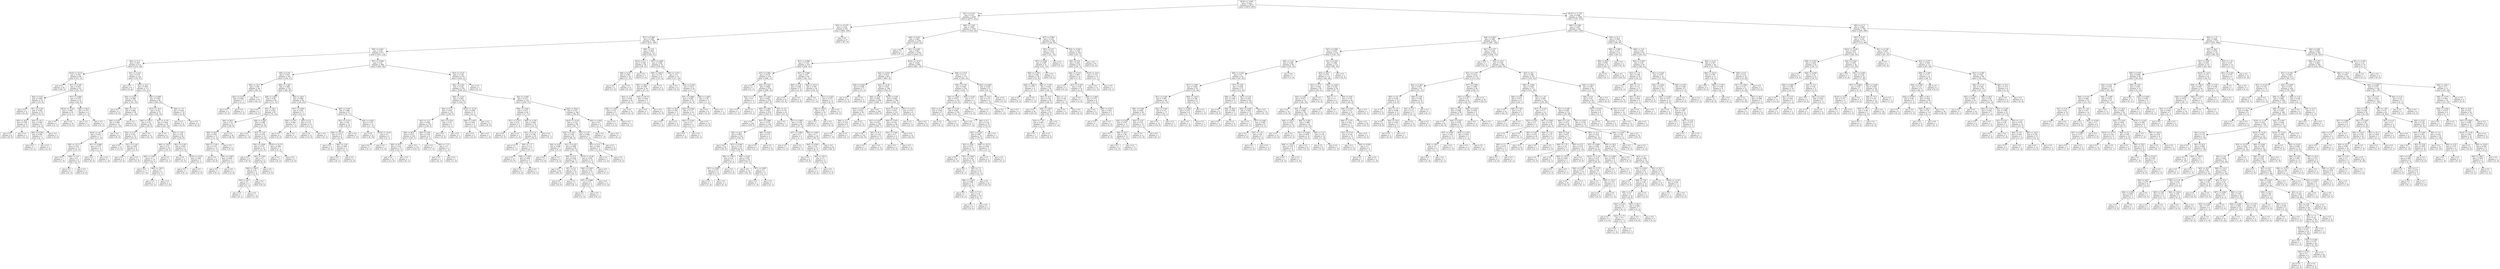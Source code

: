 digraph Tree {
node [shape=box] ;
0 [label="X[10] <= 10.85\ngini = 0.342\nsamples = 3673\nvalue = [2870, 803]"] ;
1 [label="X[1] <= 0.233\ngini = 0.18\nsamples = 2304\nvalue = [2073, 231]"] ;
0 -> 1 [labeldistance=2.5, labelangle=45, headlabel="True"] ;
2 [label="X[3] <= 15.575\ngini = 0.318\nsamples = 851\nvalue = [682, 169]"] ;
1 -> 2 ;
3 [label="X[7] <= 0.998\ngini = 0.338\nsamples = 784\nvalue = [615, 169]"] ;
2 -> 3 ;
4 [label="X[4] <= 0.041\ngini = 0.29\nsamples = 671\nvalue = [553, 118]"] ;
3 -> 4 ;
5 [label="X[5] <= 27.5\ngini = 0.407\nsamples = 211\nvalue = [151, 60]"] ;
4 -> 5 ;
6 [label="X[10] <= 10.15\ngini = 0.252\nsamples = 88\nvalue = [75, 13]"] ;
5 -> 6 ;
7 [label="gini = 0.0\nsamples = 45\nvalue = [45, 0]"] ;
6 -> 7 ;
8 [label="X[1] <= 0.185\ngini = 0.422\nsamples = 43\nvalue = [30, 13]"] ;
6 -> 8 ;
9 [label="X[4] <= 0.03\ngini = 0.499\nsamples = 19\nvalue = [10, 9]"] ;
8 -> 9 ;
10 [label="gini = 0.0\nsamples = 4\nvalue = [0, 4]"] ;
9 -> 10 ;
11 [label="X[1] <= 0.165\ngini = 0.444\nsamples = 15\nvalue = [10, 5]"] ;
9 -> 11 ;
12 [label="X[5] <= 26.0\ngini = 0.198\nsamples = 9\nvalue = [8, 1]"] ;
11 -> 12 ;
13 [label="gini = 0.0\nsamples = 8\nvalue = [8, 0]"] ;
12 -> 13 ;
14 [label="gini = 0.0\nsamples = 1\nvalue = [0, 1]"] ;
12 -> 14 ;
15 [label="X[5] <= 16.5\ngini = 0.444\nsamples = 6\nvalue = [2, 4]"] ;
11 -> 15 ;
16 [label="X[4] <= 0.036\ngini = 0.444\nsamples = 3\nvalue = [2, 1]"] ;
15 -> 16 ;
17 [label="gini = 0.0\nsamples = 1\nvalue = [0, 1]"] ;
16 -> 17 ;
18 [label="gini = 0.0\nsamples = 2\nvalue = [2, 0]"] ;
16 -> 18 ;
19 [label="gini = 0.0\nsamples = 3\nvalue = [0, 3]"] ;
15 -> 19 ;
20 [label="X[7] <= 0.994\ngini = 0.278\nsamples = 24\nvalue = [20, 4]"] ;
8 -> 20 ;
21 [label="X[10] <= 10.25\ngini = 0.095\nsamples = 20\nvalue = [19, 1]"] ;
20 -> 21 ;
22 [label="gini = 0.0\nsamples = 1\nvalue = [0, 1]"] ;
21 -> 22 ;
23 [label="gini = 0.0\nsamples = 19\nvalue = [19, 0]"] ;
21 -> 23 ;
24 [label="X[6] <= 96.5\ngini = 0.375\nsamples = 4\nvalue = [1, 3]"] ;
20 -> 24 ;
25 [label="gini = 0.0\nsamples = 1\nvalue = [1, 0]"] ;
24 -> 25 ;
26 [label="gini = 0.0\nsamples = 3\nvalue = [0, 3]"] ;
24 -> 26 ;
27 [label="X[1] <= 0.125\ngini = 0.472\nsamples = 123\nvalue = [76, 47]"] ;
5 -> 27 ;
28 [label="gini = 0.0\nsamples = 6\nvalue = [0, 6]"] ;
27 -> 28 ;
29 [label="X[5] <= 33.5\ngini = 0.455\nsamples = 117\nvalue = [76, 41]"] ;
27 -> 29 ;
30 [label="X[4] <= 0.033\ngini = 0.496\nsamples = 35\nvalue = [16, 19]"] ;
29 -> 30 ;
31 [label="gini = 0.0\nsamples = 5\nvalue = [5, 0]"] ;
30 -> 31 ;
32 [label="X[8] <= 3.31\ngini = 0.464\nsamples = 30\nvalue = [11, 19]"] ;
30 -> 32 ;
33 [label="X[0] <= 8.05\ngini = 0.499\nsamples = 21\nvalue = [11, 10]"] ;
32 -> 33 ;
34 [label="X[10] <= 10.7\ngini = 0.457\nsamples = 17\nvalue = [11, 6]"] ;
33 -> 34 ;
35 [label="X[6] <= 127.5\ngini = 0.355\nsamples = 13\nvalue = [10, 3]"] ;
34 -> 35 ;
36 [label="gini = 0.0\nsamples = 7\nvalue = [7, 0]"] ;
35 -> 36 ;
37 [label="X[8] <= 3.21\ngini = 0.5\nsamples = 6\nvalue = [3, 3]"] ;
35 -> 37 ;
38 [label="gini = 0.0\nsamples = 3\nvalue = [0, 3]"] ;
37 -> 38 ;
39 [label="gini = 0.0\nsamples = 3\nvalue = [3, 0]"] ;
37 -> 39 ;
40 [label="X[7] <= 0.994\ngini = 0.375\nsamples = 4\nvalue = [1, 3]"] ;
34 -> 40 ;
41 [label="gini = 0.0\nsamples = 3\nvalue = [0, 3]"] ;
40 -> 41 ;
42 [label="gini = 0.0\nsamples = 1\nvalue = [1, 0]"] ;
40 -> 42 ;
43 [label="gini = 0.0\nsamples = 4\nvalue = [0, 4]"] ;
33 -> 43 ;
44 [label="gini = 0.0\nsamples = 9\nvalue = [0, 9]"] ;
32 -> 44 ;
45 [label="X[9] <= 0.695\ngini = 0.393\nsamples = 82\nvalue = [60, 22]"] ;
29 -> 45 ;
46 [label="X[10] <= 10.4\ngini = 0.32\nsamples = 70\nvalue = [56, 14]"] ;
45 -> 46 ;
47 [label="X[6] <= 150.5\ngini = 0.18\nsamples = 40\nvalue = [36, 4]"] ;
46 -> 47 ;
48 [label="X[3] <= 4.15\ngini = 0.332\nsamples = 19\nvalue = [15, 4]"] ;
47 -> 48 ;
49 [label="gini = 0.0\nsamples = 13\nvalue = [13, 0]"] ;
48 -> 49 ;
50 [label="X[1] <= 0.165\ngini = 0.444\nsamples = 6\nvalue = [2, 4]"] ;
48 -> 50 ;
51 [label="gini = 0.0\nsamples = 2\nvalue = [2, 0]"] ;
50 -> 51 ;
52 [label="gini = 0.0\nsamples = 4\nvalue = [0, 4]"] ;
50 -> 52 ;
53 [label="gini = 0.0\nsamples = 21\nvalue = [21, 0]"] ;
47 -> 53 ;
54 [label="X[1] <= 0.155\ngini = 0.444\nsamples = 30\nvalue = [20, 10]"] ;
46 -> 54 ;
55 [label="gini = 0.0\nsamples = 4\nvalue = [0, 4]"] ;
54 -> 55 ;
56 [label="X[0] <= 7.05\ngini = 0.355\nsamples = 26\nvalue = [20, 6]"] ;
54 -> 56 ;
57 [label="X[6] <= 150.5\ngini = 0.18\nsamples = 20\nvalue = [18, 2]"] ;
56 -> 57 ;
58 [label="X[8] <= 3.405\ngini = 0.1\nsamples = 19\nvalue = [18, 1]"] ;
57 -> 58 ;
59 [label="gini = 0.0\nsamples = 17\nvalue = [17, 0]"] ;
58 -> 59 ;
60 [label="X[6] <= 138.5\ngini = 0.5\nsamples = 2\nvalue = [1, 1]"] ;
58 -> 60 ;
61 [label="gini = 0.0\nsamples = 1\nvalue = [0, 1]"] ;
60 -> 61 ;
62 [label="gini = 0.0\nsamples = 1\nvalue = [1, 0]"] ;
60 -> 62 ;
63 [label="gini = 0.0\nsamples = 1\nvalue = [0, 1]"] ;
57 -> 63 ;
64 [label="X[2] <= 0.355\ngini = 0.444\nsamples = 6\nvalue = [2, 4]"] ;
56 -> 64 ;
65 [label="gini = 0.0\nsamples = 3\nvalue = [0, 3]"] ;
64 -> 65 ;
66 [label="X[10] <= 10.55\ngini = 0.444\nsamples = 3\nvalue = [2, 1]"] ;
64 -> 66 ;
67 [label="gini = 0.0\nsamples = 1\nvalue = [0, 1]"] ;
66 -> 67 ;
68 [label="gini = 0.0\nsamples = 2\nvalue = [2, 0]"] ;
66 -> 68 ;
69 [label="X[0] <= 7.0\ngini = 0.444\nsamples = 12\nvalue = [4, 8]"] ;
45 -> 69 ;
70 [label="gini = 0.0\nsamples = 8\nvalue = [0, 8]"] ;
69 -> 70 ;
71 [label="gini = 0.0\nsamples = 4\nvalue = [4, 0]"] ;
69 -> 71 ;
72 [label="X[7] <= 0.994\ngini = 0.22\nsamples = 460\nvalue = [402, 58]"] ;
4 -> 72 ;
73 [label="X[0] <= 6.35\ngini = 0.325\nsamples = 181\nvalue = [144, 37]"] ;
72 -> 73 ;
74 [label="X[5] <= 16.5\ngini = 0.08\nsamples = 48\nvalue = [46, 2]"] ;
73 -> 74 ;
75 [label="X[2] <= 0.315\ngini = 0.408\nsamples = 7\nvalue = [5, 2]"] ;
74 -> 75 ;
76 [label="gini = 0.0\nsamples = 2\nvalue = [0, 2]"] ;
75 -> 76 ;
77 [label="gini = 0.0\nsamples = 5\nvalue = [5, 0]"] ;
75 -> 77 ;
78 [label="gini = 0.0\nsamples = 41\nvalue = [41, 0]"] ;
74 -> 78 ;
79 [label="X[8] <= 3.285\ngini = 0.388\nsamples = 133\nvalue = [98, 35]"] ;
73 -> 79 ;
80 [label="X[8] <= 2.925\ngini = 0.28\nsamples = 89\nvalue = [74, 15]"] ;
79 -> 80 ;
81 [label="gini = 0.0\nsamples = 2\nvalue = [0, 2]"] ;
80 -> 81 ;
82 [label="X[5] <= 36.5\ngini = 0.254\nsamples = 87\nvalue = [74, 13]"] ;
80 -> 82 ;
83 [label="X[6] <= 98.5\ngini = 0.14\nsamples = 53\nvalue = [49, 4]"] ;
82 -> 83 ;
84 [label="X[6] <= 94.5\ngini = 0.391\nsamples = 15\nvalue = [11, 4]"] ;
83 -> 84 ;
85 [label="X[8] <= 3.145\ngini = 0.153\nsamples = 12\nvalue = [11, 1]"] ;
84 -> 85 ;
86 [label="gini = 0.0\nsamples = 9\nvalue = [9, 0]"] ;
85 -> 86 ;
87 [label="X[9] <= 0.485\ngini = 0.444\nsamples = 3\nvalue = [2, 1]"] ;
85 -> 87 ;
88 [label="gini = 0.0\nsamples = 1\nvalue = [0, 1]"] ;
87 -> 88 ;
89 [label="gini = 0.0\nsamples = 2\nvalue = [2, 0]"] ;
87 -> 89 ;
90 [label="gini = 0.0\nsamples = 3\nvalue = [0, 3]"] ;
84 -> 90 ;
91 [label="gini = 0.0\nsamples = 38\nvalue = [38, 0]"] ;
83 -> 91 ;
92 [label="X[9] <= 0.385\ngini = 0.389\nsamples = 34\nvalue = [25, 9]"] ;
82 -> 92 ;
93 [label="gini = 0.0\nsamples = 11\nvalue = [11, 0]"] ;
92 -> 93 ;
94 [label="X[3] <= 1.95\ngini = 0.476\nsamples = 23\nvalue = [14, 9]"] ;
92 -> 94 ;
95 [label="X[4] <= 0.056\ngini = 0.375\nsamples = 16\nvalue = [12, 4]"] ;
94 -> 95 ;
96 [label="gini = 0.0\nsamples = 8\nvalue = [8, 0]"] ;
95 -> 96 ;
97 [label="X[2] <= 0.66\ngini = 0.5\nsamples = 8\nvalue = [4, 4]"] ;
95 -> 97 ;
98 [label="X[6] <= 138.0\ngini = 0.32\nsamples = 5\nvalue = [1, 4]"] ;
97 -> 98 ;
99 [label="X[5] <= 42.5\ngini = 0.5\nsamples = 2\nvalue = [1, 1]"] ;
98 -> 99 ;
100 [label="gini = 0.0\nsamples = 1\nvalue = [0, 1]"] ;
99 -> 100 ;
101 [label="gini = 0.0\nsamples = 1\nvalue = [1, 0]"] ;
99 -> 101 ;
102 [label="gini = 0.0\nsamples = 3\nvalue = [0, 3]"] ;
98 -> 102 ;
103 [label="gini = 0.0\nsamples = 3\nvalue = [3, 0]"] ;
97 -> 103 ;
104 [label="X[10] <= 10.75\ngini = 0.408\nsamples = 7\nvalue = [2, 5]"] ;
94 -> 104 ;
105 [label="gini = 0.0\nsamples = 5\nvalue = [0, 5]"] ;
104 -> 105 ;
106 [label="gini = 0.0\nsamples = 2\nvalue = [2, 0]"] ;
104 -> 106 ;
107 [label="X[5] <= 28.0\ngini = 0.496\nsamples = 44\nvalue = [24, 20]"] ;
79 -> 107 ;
108 [label="X[7] <= 0.993\ngini = 0.291\nsamples = 17\nvalue = [14, 3]"] ;
107 -> 108 ;
109 [label="X[4] <= 0.05\ngini = 0.444\nsamples = 3\nvalue = [1, 2]"] ;
108 -> 109 ;
110 [label="gini = 0.0\nsamples = 2\nvalue = [0, 2]"] ;
109 -> 110 ;
111 [label="gini = 0.0\nsamples = 1\nvalue = [1, 0]"] ;
109 -> 111 ;
112 [label="X[3] <= 4.4\ngini = 0.133\nsamples = 14\nvalue = [13, 1]"] ;
108 -> 112 ;
113 [label="gini = 0.0\nsamples = 13\nvalue = [13, 0]"] ;
112 -> 113 ;
114 [label="gini = 0.0\nsamples = 1\nvalue = [0, 1]"] ;
112 -> 114 ;
115 [label="X[9] <= 0.535\ngini = 0.466\nsamples = 27\nvalue = [10, 17]"] ;
107 -> 115 ;
116 [label="X[2] <= 0.315\ngini = 0.48\nsamples = 15\nvalue = [9, 6]"] ;
115 -> 116 ;
117 [label="X[6] <= 141.0\ngini = 0.375\nsamples = 8\nvalue = [2, 6]"] ;
116 -> 117 ;
118 [label="gini = 0.0\nsamples = 5\nvalue = [0, 5]"] ;
117 -> 118 ;
119 [label="X[8] <= 3.36\ngini = 0.444\nsamples = 3\nvalue = [2, 1]"] ;
117 -> 119 ;
120 [label="gini = 0.0\nsamples = 1\nvalue = [0, 1]"] ;
119 -> 120 ;
121 [label="gini = 0.0\nsamples = 2\nvalue = [2, 0]"] ;
119 -> 121 ;
122 [label="gini = 0.0\nsamples = 7\nvalue = [7, 0]"] ;
116 -> 122 ;
123 [label="X[4] <= 0.052\ngini = 0.153\nsamples = 12\nvalue = [1, 11]"] ;
115 -> 123 ;
124 [label="gini = 0.0\nsamples = 10\nvalue = [0, 10]"] ;
123 -> 124 ;
125 [label="X[10] <= 10.45\ngini = 0.5\nsamples = 2\nvalue = [1, 1]"] ;
123 -> 125 ;
126 [label="gini = 0.0\nsamples = 1\nvalue = [0, 1]"] ;
125 -> 126 ;
127 [label="gini = 0.0\nsamples = 1\nvalue = [1, 0]"] ;
125 -> 127 ;
128 [label="X[3] <= 15.25\ngini = 0.139\nsamples = 279\nvalue = [258, 21]"] ;
72 -> 128 ;
129 [label="X[2] <= 0.325\ngini = 0.134\nsamples = 278\nvalue = [258, 20]"] ;
128 -> 129 ;
130 [label="X[8] <= 3.515\ngini = 0.063\nsamples = 154\nvalue = [149, 5]"] ;
129 -> 130 ;
131 [label="X[4] <= 0.12\ngini = 0.041\nsamples = 143\nvalue = [140, 3]"] ;
130 -> 131 ;
132 [label="X[3] <= 13.2\ngini = 0.029\nsamples = 138\nvalue = [136, 2]"] ;
131 -> 132 ;
133 [label="X[6] <= 96.5\ngini = 0.015\nsamples = 129\nvalue = [128, 1]"] ;
132 -> 133 ;
134 [label="X[6] <= 93.0\ngini = 0.142\nsamples = 13\nvalue = [12, 1]"] ;
133 -> 134 ;
135 [label="gini = 0.0\nsamples = 12\nvalue = [12, 0]"] ;
134 -> 135 ;
136 [label="gini = 0.0\nsamples = 1\nvalue = [0, 1]"] ;
134 -> 136 ;
137 [label="gini = 0.0\nsamples = 116\nvalue = [116, 0]"] ;
133 -> 137 ;
138 [label="X[0] <= 6.95\ngini = 0.198\nsamples = 9\nvalue = [8, 1]"] ;
132 -> 138 ;
139 [label="gini = 0.0\nsamples = 7\nvalue = [7, 0]"] ;
138 -> 139 ;
140 [label="X[0] <= 7.15\ngini = 0.5\nsamples = 2\nvalue = [1, 1]"] ;
138 -> 140 ;
141 [label="gini = 0.0\nsamples = 1\nvalue = [0, 1]"] ;
140 -> 141 ;
142 [label="gini = 0.0\nsamples = 1\nvalue = [1, 0]"] ;
140 -> 142 ;
143 [label="X[2] <= 0.235\ngini = 0.32\nsamples = 5\nvalue = [4, 1]"] ;
131 -> 143 ;
144 [label="gini = 0.0\nsamples = 4\nvalue = [4, 0]"] ;
143 -> 144 ;
145 [label="gini = 0.0\nsamples = 1\nvalue = [0, 1]"] ;
143 -> 145 ;
146 [label="X[10] <= 10.35\ngini = 0.298\nsamples = 11\nvalue = [9, 2]"] ;
130 -> 146 ;
147 [label="X[8] <= 3.635\ngini = 0.444\nsamples = 3\nvalue = [1, 2]"] ;
146 -> 147 ;
148 [label="gini = 0.0\nsamples = 2\nvalue = [0, 2]"] ;
147 -> 148 ;
149 [label="gini = 0.0\nsamples = 1\nvalue = [1, 0]"] ;
147 -> 149 ;
150 [label="gini = 0.0\nsamples = 8\nvalue = [8, 0]"] ;
146 -> 150 ;
151 [label="X[4] <= 0.044\ngini = 0.213\nsamples = 124\nvalue = [109, 15]"] ;
129 -> 151 ;
152 [label="X[8] <= 3.045\ngini = 0.413\nsamples = 24\nvalue = [17, 7]"] ;
151 -> 152 ;
153 [label="X[1] <= 0.215\ngini = 0.32\nsamples = 5\nvalue = [1, 4]"] ;
152 -> 153 ;
154 [label="gini = 0.0\nsamples = 4\nvalue = [0, 4]"] ;
153 -> 154 ;
155 [label="gini = 0.0\nsamples = 1\nvalue = [1, 0]"] ;
153 -> 155 ;
156 [label="X[9] <= 0.705\ngini = 0.266\nsamples = 19\nvalue = [16, 3]"] ;
152 -> 156 ;
157 [label="X[1] <= 0.115\ngini = 0.198\nsamples = 18\nvalue = [16, 2]"] ;
156 -> 157 ;
158 [label="gini = 0.0\nsamples = 1\nvalue = [0, 1]"] ;
157 -> 158 ;
159 [label="X[0] <= 7.3\ngini = 0.111\nsamples = 17\nvalue = [16, 1]"] ;
157 -> 159 ;
160 [label="gini = 0.0\nsamples = 14\nvalue = [14, 0]"] ;
159 -> 160 ;
161 [label="X[8] <= 3.245\ngini = 0.444\nsamples = 3\nvalue = [2, 1]"] ;
159 -> 161 ;
162 [label="gini = 0.0\nsamples = 2\nvalue = [2, 0]"] ;
161 -> 162 ;
163 [label="gini = 0.0\nsamples = 1\nvalue = [0, 1]"] ;
161 -> 163 ;
164 [label="gini = 0.0\nsamples = 1\nvalue = [0, 1]"] ;
156 -> 164 ;
165 [label="X[6] <= 204.0\ngini = 0.147\nsamples = 100\nvalue = [92, 8]"] ;
151 -> 165 ;
166 [label="X[10] <= 10.55\ngini = 0.133\nsamples = 98\nvalue = [91, 7]"] ;
165 -> 166 ;
167 [label="X[2] <= 0.335\ngini = 0.104\nsamples = 91\nvalue = [86, 5]"] ;
166 -> 167 ;
168 [label="X[4] <= 0.05\ngini = 0.408\nsamples = 7\nvalue = [5, 2]"] ;
167 -> 168 ;
169 [label="gini = 0.0\nsamples = 5\nvalue = [5, 0]"] ;
168 -> 169 ;
170 [label="gini = 0.0\nsamples = 2\nvalue = [0, 2]"] ;
168 -> 170 ;
171 [label="X[1] <= 0.225\ngini = 0.069\nsamples = 84\nvalue = [81, 3]"] ;
167 -> 171 ;
172 [label="X[9] <= 0.71\ngini = 0.028\nsamples = 70\nvalue = [69, 1]"] ;
171 -> 172 ;
173 [label="gini = 0.0\nsamples = 60\nvalue = [60, 0]"] ;
172 -> 173 ;
174 [label="X[1] <= 0.2\ngini = 0.18\nsamples = 10\nvalue = [9, 1]"] ;
172 -> 174 ;
175 [label="gini = 0.0\nsamples = 9\nvalue = [9, 0]"] ;
174 -> 175 ;
176 [label="gini = 0.0\nsamples = 1\nvalue = [0, 1]"] ;
174 -> 176 ;
177 [label="X[10] <= 10.45\ngini = 0.245\nsamples = 14\nvalue = [12, 2]"] ;
171 -> 177 ;
178 [label="X[4] <= 0.045\ngini = 0.142\nsamples = 13\nvalue = [12, 1]"] ;
177 -> 178 ;
179 [label="X[7] <= 0.996\ngini = 0.5\nsamples = 2\nvalue = [1, 1]"] ;
178 -> 179 ;
180 [label="gini = 0.0\nsamples = 1\nvalue = [1, 0]"] ;
179 -> 180 ;
181 [label="gini = 0.0\nsamples = 1\nvalue = [0, 1]"] ;
179 -> 181 ;
182 [label="gini = 0.0\nsamples = 11\nvalue = [11, 0]"] ;
178 -> 182 ;
183 [label="gini = 0.0\nsamples = 1\nvalue = [0, 1]"] ;
177 -> 183 ;
184 [label="X[2] <= 0.47\ngini = 0.408\nsamples = 7\nvalue = [5, 2]"] ;
166 -> 184 ;
185 [label="X[2] <= 0.37\ngini = 0.444\nsamples = 3\nvalue = [1, 2]"] ;
184 -> 185 ;
186 [label="gini = 0.0\nsamples = 1\nvalue = [1, 0]"] ;
185 -> 186 ;
187 [label="gini = 0.0\nsamples = 2\nvalue = [0, 2]"] ;
185 -> 187 ;
188 [label="gini = 0.0\nsamples = 4\nvalue = [4, 0]"] ;
184 -> 188 ;
189 [label="X[2] <= 0.455\ngini = 0.5\nsamples = 2\nvalue = [1, 1]"] ;
165 -> 189 ;
190 [label="gini = 0.0\nsamples = 1\nvalue = [1, 0]"] ;
189 -> 190 ;
191 [label="gini = 0.0\nsamples = 1\nvalue = [0, 1]"] ;
189 -> 191 ;
192 [label="gini = 0.0\nsamples = 1\nvalue = [0, 1]"] ;
128 -> 192 ;
193 [label="X[8] <= 3.01\ngini = 0.495\nsamples = 113\nvalue = [62, 51]"] ;
3 -> 193 ;
194 [label="X[10] <= 9.1\ngini = 0.326\nsamples = 39\nvalue = [8, 31]"] ;
193 -> 194 ;
195 [label="X[0] <= 6.25\ngini = 0.061\nsamples = 32\nvalue = [1, 31]"] ;
194 -> 195 ;
196 [label="gini = 0.0\nsamples = 1\nvalue = [1, 0]"] ;
195 -> 196 ;
197 [label="gini = 0.0\nsamples = 31\nvalue = [0, 31]"] ;
195 -> 197 ;
198 [label="gini = 0.0\nsamples = 7\nvalue = [7, 0]"] ;
194 -> 198 ;
199 [label="X[7] <= 0.999\ngini = 0.394\nsamples = 74\nvalue = [54, 20]"] ;
193 -> 199 ;
200 [label="X[6] <= 226.0\ngini = 0.176\nsamples = 41\nvalue = [37, 4]"] ;
199 -> 200 ;
201 [label="X[6] <= 204.5\ngini = 0.097\nsamples = 39\nvalue = [37, 2]"] ;
200 -> 201 ;
202 [label="X[3] <= 11.6\ngini = 0.054\nsamples = 36\nvalue = [35, 1]"] ;
201 -> 202 ;
203 [label="X[8] <= 3.365\ngini = 0.32\nsamples = 5\nvalue = [4, 1]"] ;
202 -> 203 ;
204 [label="gini = 0.0\nsamples = 4\nvalue = [4, 0]"] ;
203 -> 204 ;
205 [label="gini = 0.0\nsamples = 1\nvalue = [0, 1]"] ;
203 -> 205 ;
206 [label="gini = 0.0\nsamples = 31\nvalue = [31, 0]"] ;
202 -> 206 ;
207 [label="X[5] <= 60.75\ngini = 0.444\nsamples = 3\nvalue = [2, 1]"] ;
201 -> 207 ;
208 [label="gini = 0.0\nsamples = 1\nvalue = [0, 1]"] ;
207 -> 208 ;
209 [label="gini = 0.0\nsamples = 2\nvalue = [2, 0]"] ;
207 -> 209 ;
210 [label="gini = 0.0\nsamples = 2\nvalue = [0, 2]"] ;
200 -> 210 ;
211 [label="X[8] <= 3.215\ngini = 0.5\nsamples = 33\nvalue = [17, 16]"] ;
199 -> 211 ;
212 [label="gini = 0.0\nsamples = 9\nvalue = [0, 9]"] ;
211 -> 212 ;
213 [label="X[2] <= 0.435\ngini = 0.413\nsamples = 24\nvalue = [17, 7]"] ;
211 -> 213 ;
214 [label="X[7] <= 0.999\ngini = 0.266\nsamples = 19\nvalue = [16, 3]"] ;
213 -> 214 ;
215 [label="X[5] <= 58.0\ngini = 0.444\nsamples = 3\nvalue = [1, 2]"] ;
214 -> 215 ;
216 [label="gini = 0.0\nsamples = 1\nvalue = [1, 0]"] ;
215 -> 216 ;
217 [label="gini = 0.0\nsamples = 2\nvalue = [0, 2]"] ;
215 -> 217 ;
218 [label="X[4] <= 0.044\ngini = 0.117\nsamples = 16\nvalue = [15, 1]"] ;
214 -> 218 ;
219 [label="X[2] <= 0.345\ngini = 0.5\nsamples = 2\nvalue = [1, 1]"] ;
218 -> 219 ;
220 [label="gini = 0.0\nsamples = 1\nvalue = [1, 0]"] ;
219 -> 220 ;
221 [label="gini = 0.0\nsamples = 1\nvalue = [0, 1]"] ;
219 -> 221 ;
222 [label="gini = 0.0\nsamples = 14\nvalue = [14, 0]"] ;
218 -> 222 ;
223 [label="X[8] <= 3.485\ngini = 0.32\nsamples = 5\nvalue = [1, 4]"] ;
213 -> 223 ;
224 [label="gini = 0.0\nsamples = 4\nvalue = [0, 4]"] ;
223 -> 224 ;
225 [label="gini = 0.0\nsamples = 1\nvalue = [1, 0]"] ;
223 -> 225 ;
226 [label="gini = 0.0\nsamples = 67\nvalue = [67, 0]"] ;
2 -> 226 ;
227 [label="X[8] <= 3.345\ngini = 0.082\nsamples = 1453\nvalue = [1391, 62]"] ;
1 -> 227 ;
228 [label="X[4] <= 0.021\ngini = 0.062\nsamples = 1305\nvalue = [1263, 42]"] ;
227 -> 228 ;
229 [label="gini = 0.0\nsamples = 1\nvalue = [0, 1]"] ;
228 -> 229 ;
230 [label="X[1] <= 0.262\ngini = 0.061\nsamples = 1304\nvalue = [1263, 41]"] ;
228 -> 230 ;
231 [label="X[7] <= 0.998\ngini = 0.134\nsamples = 319\nvalue = [296, 23]"] ;
230 -> 231 ;
232 [label="X[7] <= 0.991\ngini = 0.076\nsamples = 279\nvalue = [268, 11]"] ;
231 -> 232 ;
233 [label="gini = 0.0\nsamples = 1\nvalue = [0, 1]"] ;
232 -> 233 ;
234 [label="X[4] <= 0.025\ngini = 0.069\nsamples = 278\nvalue = [268, 10]"] ;
232 -> 234 ;
235 [label="X[3] <= 3.3\ngini = 0.5\nsamples = 2\nvalue = [1, 1]"] ;
234 -> 235 ;
236 [label="gini = 0.0\nsamples = 1\nvalue = [1, 0]"] ;
235 -> 236 ;
237 [label="gini = 0.0\nsamples = 1\nvalue = [0, 1]"] ;
235 -> 237 ;
238 [label="X[9] <= 0.585\ngini = 0.063\nsamples = 276\nvalue = [267, 9]"] ;
234 -> 238 ;
239 [label="X[9] <= 0.465\ngini = 0.042\nsamples = 235\nvalue = [230, 5]"] ;
238 -> 239 ;
240 [label="gini = 0.0\nsamples = 109\nvalue = [109, 0]"] ;
239 -> 240 ;
241 [label="X[7] <= 0.998\ngini = 0.076\nsamples = 126\nvalue = [121, 5]"] ;
239 -> 241 ;
242 [label="X[5] <= 42.5\ngini = 0.063\nsamples = 122\nvalue = [118, 4]"] ;
241 -> 242 ;
243 [label="gini = 0.0\nsamples = 59\nvalue = [59, 0]"] ;
242 -> 243 ;
244 [label="X[7] <= 0.995\ngini = 0.119\nsamples = 63\nvalue = [59, 4]"] ;
242 -> 244 ;
245 [label="X[6] <= 179.0\ngini = 0.49\nsamples = 7\nvalue = [4, 3]"] ;
244 -> 245 ;
246 [label="X[7] <= 0.993\ngini = 0.375\nsamples = 4\nvalue = [1, 3]"] ;
245 -> 246 ;
247 [label="gini = 0.0\nsamples = 1\nvalue = [1, 0]"] ;
246 -> 247 ;
248 [label="gini = 0.0\nsamples = 3\nvalue = [0, 3]"] ;
246 -> 248 ;
249 [label="gini = 0.0\nsamples = 3\nvalue = [3, 0]"] ;
245 -> 249 ;
250 [label="X[0] <= 8.05\ngini = 0.035\nsamples = 56\nvalue = [55, 1]"] ;
244 -> 250 ;
251 [label="gini = 0.0\nsamples = 54\nvalue = [54, 0]"] ;
250 -> 251 ;
252 [label="X[7] <= 0.997\ngini = 0.5\nsamples = 2\nvalue = [1, 1]"] ;
250 -> 252 ;
253 [label="gini = 0.0\nsamples = 1\nvalue = [1, 0]"] ;
252 -> 253 ;
254 [label="gini = 0.0\nsamples = 1\nvalue = [0, 1]"] ;
252 -> 254 ;
255 [label="X[9] <= 0.49\ngini = 0.375\nsamples = 4\nvalue = [3, 1]"] ;
241 -> 255 ;
256 [label="gini = 0.0\nsamples = 1\nvalue = [0, 1]"] ;
255 -> 256 ;
257 [label="gini = 0.0\nsamples = 3\nvalue = [3, 0]"] ;
255 -> 257 ;
258 [label="X[0] <= 5.8\ngini = 0.176\nsamples = 41\nvalue = [37, 4]"] ;
238 -> 258 ;
259 [label="gini = 0.0\nsamples = 1\nvalue = [0, 1]"] ;
258 -> 259 ;
260 [label="X[7] <= 0.992\ngini = 0.139\nsamples = 40\nvalue = [37, 3]"] ;
258 -> 260 ;
261 [label="X[7] <= 0.992\ngini = 0.5\nsamples = 2\nvalue = [1, 1]"] ;
260 -> 261 ;
262 [label="gini = 0.0\nsamples = 1\nvalue = [1, 0]"] ;
261 -> 262 ;
263 [label="gini = 0.0\nsamples = 1\nvalue = [0, 1]"] ;
261 -> 263 ;
264 [label="X[9] <= 0.605\ngini = 0.1\nsamples = 38\nvalue = [36, 2]"] ;
260 -> 264 ;
265 [label="X[4] <= 0.043\ngini = 0.32\nsamples = 10\nvalue = [8, 2]"] ;
264 -> 265 ;
266 [label="gini = 0.0\nsamples = 6\nvalue = [6, 0]"] ;
265 -> 266 ;
267 [label="X[6] <= 152.5\ngini = 0.5\nsamples = 4\nvalue = [2, 2]"] ;
265 -> 267 ;
268 [label="gini = 0.0\nsamples = 2\nvalue = [0, 2]"] ;
267 -> 268 ;
269 [label="gini = 0.0\nsamples = 2\nvalue = [2, 0]"] ;
267 -> 269 ;
270 [label="gini = 0.0\nsamples = 28\nvalue = [28, 0]"] ;
264 -> 270 ;
271 [label="X[7] <= 0.999\ngini = 0.42\nsamples = 40\nvalue = [28, 12]"] ;
231 -> 271 ;
272 [label="X[9] <= 0.55\ngini = 0.298\nsamples = 11\nvalue = [2, 9]"] ;
271 -> 272 ;
273 [label="gini = 0.0\nsamples = 9\nvalue = [0, 9]"] ;
272 -> 273 ;
274 [label="gini = 0.0\nsamples = 2\nvalue = [2, 0]"] ;
272 -> 274 ;
275 [label="X[6] <= 181.0\ngini = 0.185\nsamples = 29\nvalue = [26, 3]"] ;
271 -> 275 ;
276 [label="gini = 0.0\nsamples = 17\nvalue = [17, 0]"] ;
275 -> 276 ;
277 [label="X[1] <= 0.255\ngini = 0.375\nsamples = 12\nvalue = [9, 3]"] ;
275 -> 277 ;
278 [label="X[6] <= 183.0\ngini = 0.18\nsamples = 10\nvalue = [9, 1]"] ;
277 -> 278 ;
279 [label="gini = 0.0\nsamples = 1\nvalue = [0, 1]"] ;
278 -> 279 ;
280 [label="gini = 0.0\nsamples = 9\nvalue = [9, 0]"] ;
278 -> 280 ;
281 [label="gini = 0.0\nsamples = 2\nvalue = [0, 2]"] ;
277 -> 281 ;
282 [label="X[10] <= 10.25\ngini = 0.036\nsamples = 985\nvalue = [967, 18]"] ;
230 -> 282 ;
283 [label="X[4] <= 0.033\ngini = 0.019\nsamples = 815\nvalue = [807, 8]"] ;
282 -> 283 ;
284 [label="X[9] <= 0.605\ngini = 0.208\nsamples = 17\nvalue = [15, 2]"] ;
283 -> 284 ;
285 [label="gini = 0.0\nsamples = 15\nvalue = [15, 0]"] ;
284 -> 285 ;
286 [label="gini = 0.0\nsamples = 2\nvalue = [0, 2]"] ;
284 -> 286 ;
287 [label="X[3] <= 12.25\ngini = 0.015\nsamples = 798\nvalue = [792, 6]"] ;
283 -> 287 ;
288 [label="X[0] <= 6.05\ngini = 0.003\nsamples = 599\nvalue = [598, 1]"] ;
287 -> 288 ;
289 [label="X[10] <= 9.05\ngini = 0.033\nsamples = 59\nvalue = [58, 1]"] ;
288 -> 289 ;
290 [label="X[8] <= 3.2\ngini = 0.219\nsamples = 8\nvalue = [7, 1]"] ;
289 -> 290 ;
291 [label="gini = 0.0\nsamples = 7\nvalue = [7, 0]"] ;
290 -> 291 ;
292 [label="gini = 0.0\nsamples = 1\nvalue = [0, 1]"] ;
290 -> 292 ;
293 [label="gini = 0.0\nsamples = 51\nvalue = [51, 0]"] ;
289 -> 293 ;
294 [label="gini = 0.0\nsamples = 540\nvalue = [540, 0]"] ;
288 -> 294 ;
295 [label="X[10] <= 9.95\ngini = 0.049\nsamples = 199\nvalue = [194, 5]"] ;
287 -> 295 ;
296 [label="X[10] <= 9.55\ngini = 0.031\nsamples = 191\nvalue = [188, 3]"] ;
295 -> 296 ;
297 [label="X[1] <= 0.435\ngini = 0.012\nsamples = 165\nvalue = [164, 1]"] ;
296 -> 297 ;
298 [label="gini = 0.0\nsamples = 152\nvalue = [152, 0]"] ;
297 -> 298 ;
299 [label="X[5] <= 31.5\ngini = 0.142\nsamples = 13\nvalue = [12, 1]"] ;
297 -> 299 ;
300 [label="gini = 0.0\nsamples = 1\nvalue = [0, 1]"] ;
299 -> 300 ;
301 [label="gini = 0.0\nsamples = 12\nvalue = [12, 0]"] ;
299 -> 301 ;
302 [label="X[8] <= 3.075\ngini = 0.142\nsamples = 26\nvalue = [24, 2]"] ;
296 -> 302 ;
303 [label="X[2] <= 0.565\ngini = 0.5\nsamples = 4\nvalue = [2, 2]"] ;
302 -> 303 ;
304 [label="gini = 0.0\nsamples = 2\nvalue = [0, 2]"] ;
303 -> 304 ;
305 [label="gini = 0.0\nsamples = 2\nvalue = [2, 0]"] ;
303 -> 305 ;
306 [label="gini = 0.0\nsamples = 22\nvalue = [22, 0]"] ;
302 -> 306 ;
307 [label="X[3] <= 12.75\ngini = 0.375\nsamples = 8\nvalue = [6, 2]"] ;
295 -> 307 ;
308 [label="gini = 0.0\nsamples = 2\nvalue = [0, 2]"] ;
307 -> 308 ;
309 [label="gini = 0.0\nsamples = 6\nvalue = [6, 0]"] ;
307 -> 309 ;
310 [label="X[8] <= 3.315\ngini = 0.111\nsamples = 170\nvalue = [160, 10]"] ;
282 -> 310 ;
311 [label="X[9] <= 0.745\ngini = 0.083\nsamples = 161\nvalue = [154, 7]"] ;
310 -> 311 ;
312 [label="X[8] <= 2.925\ngini = 0.073\nsamples = 159\nvalue = [153, 6]"] ;
311 -> 312 ;
313 [label="X[3] <= 8.15\ngini = 0.444\nsamples = 3\nvalue = [2, 1]"] ;
312 -> 313 ;
314 [label="gini = 0.0\nsamples = 1\nvalue = [0, 1]"] ;
313 -> 314 ;
315 [label="gini = 0.0\nsamples = 2\nvalue = [2, 0]"] ;
313 -> 315 ;
316 [label="X[8] <= 3.155\ngini = 0.062\nsamples = 156\nvalue = [151, 5]"] ;
312 -> 316 ;
317 [label="gini = 0.0\nsamples = 77\nvalue = [77, 0]"] ;
316 -> 317 ;
318 [label="X[0] <= 8.7\ngini = 0.119\nsamples = 79\nvalue = [74, 5]"] ;
316 -> 318 ;
319 [label="X[2] <= 0.525\ngini = 0.097\nsamples = 78\nvalue = [74, 4]"] ;
318 -> 319 ;
320 [label="X[3] <= 4.85\ngini = 0.077\nsamples = 75\nvalue = [72, 3]"] ;
319 -> 320 ;
321 [label="gini = 0.0\nsamples = 41\nvalue = [41, 0]"] ;
320 -> 321 ;
322 [label="X[7] <= 0.993\ngini = 0.161\nsamples = 34\nvalue = [31, 3]"] ;
320 -> 322 ;
323 [label="gini = 0.0\nsamples = 1\nvalue = [0, 1]"] ;
322 -> 323 ;
324 [label="X[3] <= 7.3\ngini = 0.114\nsamples = 33\nvalue = [31, 2]"] ;
322 -> 324 ;
325 [label="X[8] <= 3.165\ngini = 0.298\nsamples = 11\nvalue = [9, 2]"] ;
324 -> 325 ;
326 [label="gini = 0.0\nsamples = 1\nvalue = [0, 1]"] ;
325 -> 326 ;
327 [label="X[3] <= 7.15\ngini = 0.18\nsamples = 10\nvalue = [9, 1]"] ;
325 -> 327 ;
328 [label="gini = 0.0\nsamples = 9\nvalue = [9, 0]"] ;
327 -> 328 ;
329 [label="gini = 0.0\nsamples = 1\nvalue = [0, 1]"] ;
327 -> 329 ;
330 [label="gini = 0.0\nsamples = 22\nvalue = [22, 0]"] ;
324 -> 330 ;
331 [label="X[6] <= 147.0\ngini = 0.444\nsamples = 3\nvalue = [2, 1]"] ;
319 -> 331 ;
332 [label="gini = 0.0\nsamples = 2\nvalue = [2, 0]"] ;
331 -> 332 ;
333 [label="gini = 0.0\nsamples = 1\nvalue = [0, 1]"] ;
331 -> 333 ;
334 [label="gini = 0.0\nsamples = 1\nvalue = [0, 1]"] ;
318 -> 334 ;
335 [label="X[0] <= 6.85\ngini = 0.5\nsamples = 2\nvalue = [1, 1]"] ;
311 -> 335 ;
336 [label="gini = 0.0\nsamples = 1\nvalue = [1, 0]"] ;
335 -> 336 ;
337 [label="gini = 0.0\nsamples = 1\nvalue = [0, 1]"] ;
335 -> 337 ;
338 [label="X[4] <= 0.044\ngini = 0.444\nsamples = 9\nvalue = [6, 3]"] ;
310 -> 338 ;
339 [label="X[6] <= 75.0\ngini = 0.375\nsamples = 4\nvalue = [1, 3]"] ;
338 -> 339 ;
340 [label="gini = 0.0\nsamples = 1\nvalue = [1, 0]"] ;
339 -> 340 ;
341 [label="gini = 0.0\nsamples = 3\nvalue = [0, 3]"] ;
339 -> 341 ;
342 [label="gini = 0.0\nsamples = 5\nvalue = [5, 0]"] ;
338 -> 342 ;
343 [label="X[7] <= 0.994\ngini = 0.234\nsamples = 148\nvalue = [128, 20]"] ;
227 -> 343 ;
344 [label="X[2] <= 0.37\ngini = 0.416\nsamples = 44\nvalue = [31, 13]"] ;
343 -> 344 ;
345 [label="X[7] <= 0.994\ngini = 0.369\nsamples = 41\nvalue = [31, 10]"] ;
344 -> 345 ;
346 [label="X[8] <= 3.355\ngini = 0.326\nsamples = 39\nvalue = [31, 8]"] ;
345 -> 346 ;
347 [label="X[6] <= 160.5\ngini = 0.375\nsamples = 4\nvalue = [1, 3]"] ;
346 -> 347 ;
348 [label="gini = 0.0\nsamples = 3\nvalue = [0, 3]"] ;
347 -> 348 ;
349 [label="gini = 0.0\nsamples = 1\nvalue = [1, 0]"] ;
347 -> 349 ;
350 [label="X[8] <= 3.535\ngini = 0.245\nsamples = 35\nvalue = [30, 5]"] ;
346 -> 350 ;
351 [label="X[5] <= 33.5\ngini = 0.124\nsamples = 30\nvalue = [28, 2]"] ;
350 -> 351 ;
352 [label="gini = 0.0\nsamples = 20\nvalue = [20, 0]"] ;
351 -> 352 ;
353 [label="X[6] <= 138.0\ngini = 0.32\nsamples = 10\nvalue = [8, 2]"] ;
351 -> 353 ;
354 [label="X[3] <= 1.35\ngini = 0.444\nsamples = 3\nvalue = [1, 2]"] ;
353 -> 354 ;
355 [label="gini = 0.0\nsamples = 1\nvalue = [1, 0]"] ;
354 -> 355 ;
356 [label="gini = 0.0\nsamples = 2\nvalue = [0, 2]"] ;
354 -> 356 ;
357 [label="gini = 0.0\nsamples = 7\nvalue = [7, 0]"] ;
353 -> 357 ;
358 [label="X[3] <= 1.4\ngini = 0.48\nsamples = 5\nvalue = [2, 3]"] ;
350 -> 358 ;
359 [label="gini = 0.0\nsamples = 2\nvalue = [2, 0]"] ;
358 -> 359 ;
360 [label="gini = 0.0\nsamples = 3\nvalue = [0, 3]"] ;
358 -> 360 ;
361 [label="gini = 0.0\nsamples = 2\nvalue = [0, 2]"] ;
345 -> 361 ;
362 [label="gini = 0.0\nsamples = 3\nvalue = [0, 3]"] ;
344 -> 362 ;
363 [label="X[4] <= 0.042\ngini = 0.126\nsamples = 104\nvalue = [97, 7]"] ;
343 -> 363 ;
364 [label="X[0] <= 6.35\ngini = 0.403\nsamples = 25\nvalue = [18, 7]"] ;
363 -> 364 ;
365 [label="X[2] <= 0.215\ngini = 0.497\nsamples = 13\nvalue = [7, 6]"] ;
364 -> 365 ;
366 [label="gini = 0.0\nsamples = 3\nvalue = [3, 0]"] ;
365 -> 366 ;
367 [label="X[1] <= 0.255\ngini = 0.48\nsamples = 10\nvalue = [4, 6]"] ;
365 -> 367 ;
368 [label="gini = 0.0\nsamples = 2\nvalue = [2, 0]"] ;
367 -> 368 ;
369 [label="X[8] <= 3.465\ngini = 0.375\nsamples = 8\nvalue = [2, 6]"] ;
367 -> 369 ;
370 [label="gini = 0.0\nsamples = 5\nvalue = [0, 5]"] ;
369 -> 370 ;
371 [label="X[4] <= 0.037\ngini = 0.444\nsamples = 3\nvalue = [2, 1]"] ;
369 -> 371 ;
372 [label="gini = 0.0\nsamples = 1\nvalue = [0, 1]"] ;
371 -> 372 ;
373 [label="gini = 0.0\nsamples = 2\nvalue = [2, 0]"] ;
371 -> 373 ;
374 [label="X[10] <= 10.6\ngini = 0.153\nsamples = 12\nvalue = [11, 1]"] ;
364 -> 374 ;
375 [label="gini = 0.0\nsamples = 11\nvalue = [11, 0]"] ;
374 -> 375 ;
376 [label="gini = 0.0\nsamples = 1\nvalue = [0, 1]"] ;
374 -> 376 ;
377 [label="gini = 0.0\nsamples = 79\nvalue = [79, 0]"] ;
363 -> 377 ;
378 [label="X[10] <= 11.725\ngini = 0.486\nsamples = 1369\nvalue = [797, 572]"] ;
0 -> 378 [labeldistance=2.5, labelangle=-45, headlabel="False"] ;
379 [label="X[9] <= 0.585\ngini = 0.427\nsamples = 661\nvalue = [457, 204]"] ;
378 -> 379 ;
380 [label="X[4] <= 0.035\ngini = 0.396\nsamples = 545\nvalue = [397, 148]"] ;
379 -> 380 ;
381 [label="X[7] <= 0.992\ngini = 0.455\nsamples = 214\nvalue = [139, 75]"] ;
380 -> 381 ;
382 [label="X[8] <= 3.43\ngini = 0.496\nsamples = 99\nvalue = [54, 45]"] ;
381 -> 382 ;
383 [label="X[8] <= 3.245\ngini = 0.5\nsamples = 92\nvalue = [47, 45]"] ;
382 -> 383 ;
384 [label="X[7] <= 0.991\ngini = 0.463\nsamples = 55\nvalue = [35, 20]"] ;
383 -> 384 ;
385 [label="X[1] <= 0.265\ngini = 0.405\nsamples = 46\nvalue = [33, 13]"] ;
384 -> 385 ;
386 [label="X[9] <= 0.505\ngini = 0.485\nsamples = 29\nvalue = [17, 12]"] ;
385 -> 386 ;
387 [label="X[4] <= 0.026\ngini = 0.457\nsamples = 17\nvalue = [6, 11]"] ;
386 -> 387 ;
388 [label="gini = 0.0\nsamples = 4\nvalue = [4, 0]"] ;
387 -> 388 ;
389 [label="X[6] <= 82.5\ngini = 0.26\nsamples = 13\nvalue = [2, 11]"] ;
387 -> 389 ;
390 [label="gini = 0.0\nsamples = 2\nvalue = [2, 0]"] ;
389 -> 390 ;
391 [label="gini = 0.0\nsamples = 11\nvalue = [0, 11]"] ;
389 -> 391 ;
392 [label="X[2] <= 0.47\ngini = 0.153\nsamples = 12\nvalue = [11, 1]"] ;
386 -> 392 ;
393 [label="gini = 0.0\nsamples = 11\nvalue = [11, 0]"] ;
392 -> 393 ;
394 [label="gini = 0.0\nsamples = 1\nvalue = [0, 1]"] ;
392 -> 394 ;
395 [label="X[2] <= 0.345\ngini = 0.111\nsamples = 17\nvalue = [16, 1]"] ;
385 -> 395 ;
396 [label="gini = 0.0\nsamples = 16\nvalue = [16, 0]"] ;
395 -> 396 ;
397 [label="gini = 0.0\nsamples = 1\nvalue = [0, 1]"] ;
395 -> 397 ;
398 [label="X[6] <= 129.5\ngini = 0.346\nsamples = 9\nvalue = [2, 7]"] ;
384 -> 398 ;
399 [label="X[2] <= 0.285\ngini = 0.219\nsamples = 8\nvalue = [1, 7]"] ;
398 -> 399 ;
400 [label="gini = 0.0\nsamples = 1\nvalue = [1, 0]"] ;
399 -> 400 ;
401 [label="gini = 0.0\nsamples = 7\nvalue = [0, 7]"] ;
399 -> 401 ;
402 [label="gini = 0.0\nsamples = 1\nvalue = [1, 0]"] ;
398 -> 402 ;
403 [label="X[7] <= 0.99\ngini = 0.438\nsamples = 37\nvalue = [12, 25]"] ;
383 -> 403 ;
404 [label="X[8] <= 3.34\ngini = 0.346\nsamples = 9\nvalue = [7, 2]"] ;
403 -> 404 ;
405 [label="gini = 0.0\nsamples = 6\nvalue = [6, 0]"] ;
404 -> 405 ;
406 [label="X[6] <= 96.0\ngini = 0.444\nsamples = 3\nvalue = [1, 2]"] ;
404 -> 406 ;
407 [label="gini = 0.0\nsamples = 1\nvalue = [1, 0]"] ;
406 -> 407 ;
408 [label="gini = 0.0\nsamples = 2\nvalue = [0, 2]"] ;
406 -> 408 ;
409 [label="X[1] <= 0.24\ngini = 0.293\nsamples = 28\nvalue = [5, 23]"] ;
403 -> 409 ;
410 [label="X[9] <= 0.405\ngini = 0.444\nsamples = 15\nvalue = [5, 10]"] ;
409 -> 410 ;
411 [label="gini = 0.0\nsamples = 7\nvalue = [0, 7]"] ;
410 -> 411 ;
412 [label="X[7] <= 0.991\ngini = 0.469\nsamples = 8\nvalue = [5, 3]"] ;
410 -> 412 ;
413 [label="gini = 0.0\nsamples = 3\nvalue = [3, 0]"] ;
412 -> 413 ;
414 [label="X[3] <= 1.35\ngini = 0.48\nsamples = 5\nvalue = [2, 3]"] ;
412 -> 414 ;
415 [label="gini = 0.0\nsamples = 2\nvalue = [2, 0]"] ;
414 -> 415 ;
416 [label="gini = 0.0\nsamples = 3\nvalue = [0, 3]"] ;
414 -> 416 ;
417 [label="gini = 0.0\nsamples = 13\nvalue = [0, 13]"] ;
409 -> 417 ;
418 [label="gini = 0.0\nsamples = 7\nvalue = [7, 0]"] ;
382 -> 418 ;
419 [label="X[1] <= 0.435\ngini = 0.386\nsamples = 115\nvalue = [85, 30]"] ;
381 -> 419 ;
420 [label="X[5] <= 29.5\ngini = 0.373\nsamples = 113\nvalue = [85, 28]"] ;
419 -> 420 ;
421 [label="X[5] <= 27.5\ngini = 0.458\nsamples = 59\nvalue = [38, 21]"] ;
420 -> 421 ;
422 [label="X[3] <= 4.65\ngini = 0.417\nsamples = 54\nvalue = [38, 16]"] ;
421 -> 422 ;
423 [label="gini = 0.0\nsamples = 16\nvalue = [16, 0]"] ;
422 -> 423 ;
424 [label="X[4] <= 0.028\ngini = 0.488\nsamples = 38\nvalue = [22, 16]"] ;
422 -> 424 ;
425 [label="X[6] <= 126.0\ngini = 0.245\nsamples = 14\nvalue = [12, 2]"] ;
424 -> 425 ;
426 [label="gini = 0.0\nsamples = 12\nvalue = [12, 0]"] ;
425 -> 426 ;
427 [label="gini = 0.0\nsamples = 2\nvalue = [0, 2]"] ;
425 -> 427 ;
428 [label="X[9] <= 0.405\ngini = 0.486\nsamples = 24\nvalue = [10, 14]"] ;
424 -> 428 ;
429 [label="X[1] <= 0.265\ngini = 0.459\nsamples = 14\nvalue = [9, 5]"] ;
428 -> 429 ;
430 [label="X[6] <= 133.0\ngini = 0.278\nsamples = 6\nvalue = [1, 5]"] ;
429 -> 430 ;
431 [label="gini = 0.0\nsamples = 5\nvalue = [0, 5]"] ;
430 -> 431 ;
432 [label="gini = 0.0\nsamples = 1\nvalue = [1, 0]"] ;
430 -> 432 ;
433 [label="gini = 0.0\nsamples = 8\nvalue = [8, 0]"] ;
429 -> 433 ;
434 [label="X[0] <= 7.25\ngini = 0.18\nsamples = 10\nvalue = [1, 9]"] ;
428 -> 434 ;
435 [label="gini = 0.0\nsamples = 9\nvalue = [0, 9]"] ;
434 -> 435 ;
436 [label="gini = 0.0\nsamples = 1\nvalue = [1, 0]"] ;
434 -> 436 ;
437 [label="gini = 0.0\nsamples = 5\nvalue = [0, 5]"] ;
421 -> 437 ;
438 [label="X[4] <= 0.023\ngini = 0.226\nsamples = 54\nvalue = [47, 7]"] ;
420 -> 438 ;
439 [label="X[0] <= 7.7\ngini = 0.5\nsamples = 6\nvalue = [3, 3]"] ;
438 -> 439 ;
440 [label="gini = 0.0\nsamples = 3\nvalue = [0, 3]"] ;
439 -> 440 ;
441 [label="gini = 0.0\nsamples = 3\nvalue = [3, 0]"] ;
439 -> 441 ;
442 [label="X[0] <= 8.85\ngini = 0.153\nsamples = 48\nvalue = [44, 4]"] ;
438 -> 442 ;
443 [label="X[4] <= 0.029\ngini = 0.12\nsamples = 47\nvalue = [44, 3]"] ;
442 -> 443 ;
444 [label="X[8] <= 3.375\ngini = 0.291\nsamples = 17\nvalue = [14, 3]"] ;
443 -> 444 ;
445 [label="X[1] <= 0.315\ngini = 0.124\nsamples = 15\nvalue = [14, 1]"] ;
444 -> 445 ;
446 [label="gini = 0.0\nsamples = 13\nvalue = [13, 0]"] ;
445 -> 446 ;
447 [label="X[4] <= 0.028\ngini = 0.5\nsamples = 2\nvalue = [1, 1]"] ;
445 -> 447 ;
448 [label="gini = 0.0\nsamples = 1\nvalue = [0, 1]"] ;
447 -> 448 ;
449 [label="gini = 0.0\nsamples = 1\nvalue = [1, 0]"] ;
447 -> 449 ;
450 [label="gini = 0.0\nsamples = 2\nvalue = [0, 2]"] ;
444 -> 450 ;
451 [label="gini = 0.0\nsamples = 30\nvalue = [30, 0]"] ;
443 -> 451 ;
452 [label="gini = 0.0\nsamples = 1\nvalue = [0, 1]"] ;
442 -> 452 ;
453 [label="gini = 0.0\nsamples = 2\nvalue = [0, 2]"] ;
419 -> 453 ;
454 [label="X[1] <= 0.127\ngini = 0.344\nsamples = 331\nvalue = [258, 73]"] ;
380 -> 454 ;
455 [label="gini = 0.0\nsamples = 3\nvalue = [0, 3]"] ;
454 -> 455 ;
456 [label="X[5] <= 25.5\ngini = 0.336\nsamples = 328\nvalue = [258, 70]"] ;
454 -> 456 ;
457 [label="X[1] <= 0.195\ngini = 0.214\nsamples = 131\nvalue = [115, 16]"] ;
456 -> 457 ;
458 [label="X[2] <= 0.365\ngini = 0.451\nsamples = 32\nvalue = [21, 11]"] ;
457 -> 458 ;
459 [label="X[0] <= 5.9\ngini = 0.459\nsamples = 14\nvalue = [5, 9]"] ;
458 -> 459 ;
460 [label="gini = 0.0\nsamples = 3\nvalue = [3, 0]"] ;
459 -> 460 ;
461 [label="X[3] <= 1.8\ngini = 0.298\nsamples = 11\nvalue = [2, 9]"] ;
459 -> 461 ;
462 [label="gini = 0.0\nsamples = 8\nvalue = [0, 8]"] ;
461 -> 462 ;
463 [label="X[5] <= 19.0\ngini = 0.444\nsamples = 3\nvalue = [2, 1]"] ;
461 -> 463 ;
464 [label="gini = 0.0\nsamples = 2\nvalue = [2, 0]"] ;
463 -> 464 ;
465 [label="gini = 0.0\nsamples = 1\nvalue = [0, 1]"] ;
463 -> 465 ;
466 [label="X[8] <= 3.38\ngini = 0.198\nsamples = 18\nvalue = [16, 2]"] ;
458 -> 466 ;
467 [label="X[3] <= 5.9\ngini = 0.111\nsamples = 17\nvalue = [16, 1]"] ;
466 -> 467 ;
468 [label="gini = 0.0\nsamples = 16\nvalue = [16, 0]"] ;
467 -> 468 ;
469 [label="gini = 0.0\nsamples = 1\nvalue = [0, 1]"] ;
467 -> 469 ;
470 [label="gini = 0.0\nsamples = 1\nvalue = [0, 1]"] ;
466 -> 470 ;
471 [label="X[7] <= 0.993\ngini = 0.096\nsamples = 99\nvalue = [94, 5]"] ;
457 -> 471 ;
472 [label="X[7] <= 0.992\ngini = 0.15\nsamples = 61\nvalue = [56, 5]"] ;
471 -> 472 ;
473 [label="X[3] <= 2.05\ngini = 0.098\nsamples = 58\nvalue = [55, 3]"] ;
472 -> 473 ;
474 [label="gini = 0.0\nsamples = 42\nvalue = [42, 0]"] ;
473 -> 474 ;
475 [label="X[4] <= 0.047\ngini = 0.305\nsamples = 16\nvalue = [13, 3]"] ;
473 -> 475 ;
476 [label="X[7] <= 0.991\ngini = 0.142\nsamples = 13\nvalue = [12, 1]"] ;
475 -> 476 ;
477 [label="X[5] <= 18.0\ngini = 0.5\nsamples = 2\nvalue = [1, 1]"] ;
476 -> 477 ;
478 [label="gini = 0.0\nsamples = 1\nvalue = [1, 0]"] ;
477 -> 478 ;
479 [label="gini = 0.0\nsamples = 1\nvalue = [0, 1]"] ;
477 -> 479 ;
480 [label="gini = 0.0\nsamples = 11\nvalue = [11, 0]"] ;
476 -> 480 ;
481 [label="X[2] <= 0.355\ngini = 0.444\nsamples = 3\nvalue = [1, 2]"] ;
475 -> 481 ;
482 [label="gini = 0.0\nsamples = 2\nvalue = [0, 2]"] ;
481 -> 482 ;
483 [label="gini = 0.0\nsamples = 1\nvalue = [1, 0]"] ;
481 -> 483 ;
484 [label="X[9] <= 0.525\ngini = 0.444\nsamples = 3\nvalue = [1, 2]"] ;
472 -> 484 ;
485 [label="gini = 0.0\nsamples = 2\nvalue = [0, 2]"] ;
484 -> 485 ;
486 [label="gini = 0.0\nsamples = 1\nvalue = [1, 0]"] ;
484 -> 486 ;
487 [label="gini = 0.0\nsamples = 38\nvalue = [38, 0]"] ;
471 -> 487 ;
488 [label="X[3] <= 8.8\ngini = 0.398\nsamples = 197\nvalue = [143, 54]"] ;
456 -> 488 ;
489 [label="X[8] <= 3.045\ngini = 0.358\nsamples = 171\nvalue = [131, 40]"] ;
488 -> 489 ;
490 [label="X[9] <= 0.54\ngini = 0.071\nsamples = 27\nvalue = [26, 1]"] ;
489 -> 490 ;
491 [label="gini = 0.0\nsamples = 22\nvalue = [22, 0]"] ;
490 -> 491 ;
492 [label="X[0] <= 7.95\ngini = 0.32\nsamples = 5\nvalue = [4, 1]"] ;
490 -> 492 ;
493 [label="gini = 0.0\nsamples = 4\nvalue = [4, 0]"] ;
492 -> 493 ;
494 [label="gini = 0.0\nsamples = 1\nvalue = [0, 1]"] ;
492 -> 494 ;
495 [label="X[3] <= 1.35\ngini = 0.395\nsamples = 144\nvalue = [105, 39]"] ;
489 -> 495 ;
496 [label="X[1] <= 0.135\ngini = 0.17\nsamples = 32\nvalue = [29, 3]"] ;
495 -> 496 ;
497 [label="X[3] <= 0.95\ngini = 0.5\nsamples = 2\nvalue = [1, 1]"] ;
496 -> 497 ;
498 [label="gini = 0.0\nsamples = 1\nvalue = [1, 0]"] ;
497 -> 498 ;
499 [label="gini = 0.0\nsamples = 1\nvalue = [0, 1]"] ;
497 -> 499 ;
500 [label="X[7] <= 0.992\ngini = 0.124\nsamples = 30\nvalue = [28, 2]"] ;
496 -> 500 ;
501 [label="X[0] <= 5.85\ngini = 0.074\nsamples = 26\nvalue = [25, 1]"] ;
500 -> 501 ;
502 [label="X[0] <= 5.7\ngini = 0.375\nsamples = 4\nvalue = [3, 1]"] ;
501 -> 502 ;
503 [label="gini = 0.0\nsamples = 3\nvalue = [3, 0]"] ;
502 -> 503 ;
504 [label="gini = 0.0\nsamples = 1\nvalue = [0, 1]"] ;
502 -> 504 ;
505 [label="gini = 0.0\nsamples = 22\nvalue = [22, 0]"] ;
501 -> 505 ;
506 [label="X[0] <= 7.15\ngini = 0.375\nsamples = 4\nvalue = [3, 1]"] ;
500 -> 506 ;
507 [label="gini = 0.0\nsamples = 1\nvalue = [0, 1]"] ;
506 -> 507 ;
508 [label="gini = 0.0\nsamples = 3\nvalue = [3, 0]"] ;
506 -> 508 ;
509 [label="X[1] <= 0.308\ngini = 0.436\nsamples = 112\nvalue = [76, 36]"] ;
495 -> 509 ;
510 [label="X[8] <= 3.125\ngini = 0.472\nsamples = 89\nvalue = [55, 34]"] ;
509 -> 510 ;
511 [label="X[9] <= 0.44\ngini = 0.457\nsamples = 17\nvalue = [6, 11]"] ;
510 -> 511 ;
512 [label="X[0] <= 7.75\ngini = 0.32\nsamples = 5\nvalue = [4, 1]"] ;
511 -> 512 ;
513 [label="gini = 0.0\nsamples = 4\nvalue = [4, 0]"] ;
512 -> 513 ;
514 [label="gini = 0.0\nsamples = 1\nvalue = [0, 1]"] ;
512 -> 514 ;
515 [label="X[0] <= 6.75\ngini = 0.278\nsamples = 12\nvalue = [2, 10]"] ;
511 -> 515 ;
516 [label="X[6] <= 132.0\ngini = 0.444\nsamples = 3\nvalue = [2, 1]"] ;
515 -> 516 ;
517 [label="gini = 0.0\nsamples = 2\nvalue = [2, 0]"] ;
516 -> 517 ;
518 [label="gini = 0.0\nsamples = 1\nvalue = [0, 1]"] ;
516 -> 518 ;
519 [label="gini = 0.0\nsamples = 9\nvalue = [0, 9]"] ;
515 -> 519 ;
520 [label="X[5] <= 37.5\ngini = 0.435\nsamples = 72\nvalue = [49, 23]"] ;
510 -> 520 ;
521 [label="X[7] <= 0.994\ngini = 0.284\nsamples = 35\nvalue = [29, 6]"] ;
520 -> 521 ;
522 [label="X[10] <= 11.45\ngini = 0.219\nsamples = 32\nvalue = [28, 4]"] ;
521 -> 522 ;
523 [label="X[9] <= 0.565\ngini = 0.077\nsamples = 25\nvalue = [24, 1]"] ;
522 -> 523 ;
524 [label="gini = 0.0\nsamples = 24\nvalue = [24, 0]"] ;
523 -> 524 ;
525 [label="gini = 0.0\nsamples = 1\nvalue = [0, 1]"] ;
523 -> 525 ;
526 [label="X[8] <= 3.175\ngini = 0.49\nsamples = 7\nvalue = [4, 3]"] ;
522 -> 526 ;
527 [label="gini = 0.0\nsamples = 3\nvalue = [3, 0]"] ;
526 -> 527 ;
528 [label="X[6] <= 151.5\ngini = 0.375\nsamples = 4\nvalue = [1, 3]"] ;
526 -> 528 ;
529 [label="gini = 0.0\nsamples = 3\nvalue = [0, 3]"] ;
528 -> 529 ;
530 [label="gini = 0.0\nsamples = 1\nvalue = [1, 0]"] ;
528 -> 530 ;
531 [label="X[7] <= 0.995\ngini = 0.444\nsamples = 3\nvalue = [1, 2]"] ;
521 -> 531 ;
532 [label="gini = 0.0\nsamples = 2\nvalue = [0, 2]"] ;
531 -> 532 ;
533 [label="gini = 0.0\nsamples = 1\nvalue = [1, 0]"] ;
531 -> 533 ;
534 [label="X[5] <= 38.5\ngini = 0.497\nsamples = 37\nvalue = [20, 17]"] ;
520 -> 534 ;
535 [label="gini = 0.0\nsamples = 3\nvalue = [0, 3]"] ;
534 -> 535 ;
536 [label="X[3] <= 4.7\ngini = 0.484\nsamples = 34\nvalue = [20, 14]"] ;
534 -> 536 ;
537 [label="X[4] <= 0.039\ngini = 0.49\nsamples = 21\nvalue = [9, 12]"] ;
536 -> 537 ;
538 [label="gini = 0.0\nsamples = 6\nvalue = [0, 6]"] ;
537 -> 538 ;
539 [label="X[0] <= 7.65\ngini = 0.48\nsamples = 15\nvalue = [9, 6]"] ;
537 -> 539 ;
540 [label="X[0] <= 6.3\ngini = 0.5\nsamples = 12\nvalue = [6, 6]"] ;
539 -> 540 ;
541 [label="X[2] <= 0.45\ngini = 0.32\nsamples = 5\nvalue = [4, 1]"] ;
540 -> 541 ;
542 [label="gini = 0.0\nsamples = 3\nvalue = [3, 0]"] ;
541 -> 542 ;
543 [label="X[3] <= 2.75\ngini = 0.5\nsamples = 2\nvalue = [1, 1]"] ;
541 -> 543 ;
544 [label="gini = 0.0\nsamples = 1\nvalue = [1, 0]"] ;
543 -> 544 ;
545 [label="gini = 0.0\nsamples = 1\nvalue = [0, 1]"] ;
543 -> 545 ;
546 [label="X[5] <= 39.5\ngini = 0.408\nsamples = 7\nvalue = [2, 5]"] ;
540 -> 546 ;
547 [label="gini = 0.0\nsamples = 2\nvalue = [2, 0]"] ;
546 -> 547 ;
548 [label="gini = 0.0\nsamples = 5\nvalue = [0, 5]"] ;
546 -> 548 ;
549 [label="gini = 0.0\nsamples = 3\nvalue = [3, 0]"] ;
539 -> 549 ;
550 [label="X[5] <= 52.5\ngini = 0.26\nsamples = 13\nvalue = [11, 2]"] ;
536 -> 550 ;
551 [label="gini = 0.0\nsamples = 10\nvalue = [10, 0]"] ;
550 -> 551 ;
552 [label="X[10] <= 11.05\ngini = 0.444\nsamples = 3\nvalue = [1, 2]"] ;
550 -> 552 ;
553 [label="gini = 0.0\nsamples = 1\nvalue = [1, 0]"] ;
552 -> 553 ;
554 [label="gini = 0.0\nsamples = 2\nvalue = [0, 2]"] ;
552 -> 554 ;
555 [label="X[4] <= 0.037\ngini = 0.159\nsamples = 23\nvalue = [21, 2]"] ;
509 -> 555 ;
556 [label="X[9] <= 0.435\ngini = 0.48\nsamples = 5\nvalue = [3, 2]"] ;
555 -> 556 ;
557 [label="gini = 0.0\nsamples = 2\nvalue = [0, 2]"] ;
556 -> 557 ;
558 [label="gini = 0.0\nsamples = 3\nvalue = [3, 0]"] ;
556 -> 558 ;
559 [label="gini = 0.0\nsamples = 18\nvalue = [18, 0]"] ;
555 -> 559 ;
560 [label="X[6] <= 140.0\ngini = 0.497\nsamples = 26\nvalue = [12, 14]"] ;
488 -> 560 ;
561 [label="X[0] <= 6.6\ngini = 0.42\nsamples = 20\nvalue = [6, 14]"] ;
560 -> 561 ;
562 [label="X[3] <= 9.375\ngini = 0.278\nsamples = 6\nvalue = [5, 1]"] ;
561 -> 562 ;
563 [label="gini = 0.0\nsamples = 1\nvalue = [0, 1]"] ;
562 -> 563 ;
564 [label="gini = 0.0\nsamples = 5\nvalue = [5, 0]"] ;
562 -> 564 ;
565 [label="X[3] <= 11.55\ngini = 0.133\nsamples = 14\nvalue = [1, 13]"] ;
561 -> 565 ;
566 [label="gini = 0.0\nsamples = 13\nvalue = [0, 13]"] ;
565 -> 566 ;
567 [label="gini = 0.0\nsamples = 1\nvalue = [1, 0]"] ;
565 -> 567 ;
568 [label="gini = 0.0\nsamples = 6\nvalue = [6, 0]"] ;
560 -> 568 ;
569 [label="X[5] <= 21.5\ngini = 0.499\nsamples = 116\nvalue = [60, 56]"] ;
379 -> 569 ;
570 [label="X[8] <= 3.395\ngini = 0.227\nsamples = 23\nvalue = [20, 3]"] ;
569 -> 570 ;
571 [label="X[6] <= 60.0\ngini = 0.091\nsamples = 21\nvalue = [20, 1]"] ;
570 -> 571 ;
572 [label="gini = 0.0\nsamples = 1\nvalue = [0, 1]"] ;
571 -> 572 ;
573 [label="gini = 0.0\nsamples = 20\nvalue = [20, 0]"] ;
571 -> 573 ;
574 [label="gini = 0.0\nsamples = 2\nvalue = [0, 2]"] ;
570 -> 574 ;
575 [label="X[8] <= 3.23\ngini = 0.49\nsamples = 93\nvalue = [40, 53]"] ;
569 -> 575 ;
576 [label="X[4] <= 0.039\ngini = 0.49\nsamples = 49\nvalue = [28, 21]"] ;
575 -> 576 ;
577 [label="X[3] <= 1.15\ngini = 0.198\nsamples = 18\nvalue = [16, 2]"] ;
576 -> 577 ;
578 [label="gini = 0.0\nsamples = 1\nvalue = [0, 1]"] ;
577 -> 578 ;
579 [label="X[0] <= 7.2\ngini = 0.111\nsamples = 17\nvalue = [16, 1]"] ;
577 -> 579 ;
580 [label="gini = 0.0\nsamples = 14\nvalue = [14, 0]"] ;
579 -> 580 ;
581 [label="X[5] <= 36.5\ngini = 0.444\nsamples = 3\nvalue = [2, 1]"] ;
579 -> 581 ;
582 [label="gini = 0.0\nsamples = 2\nvalue = [2, 0]"] ;
581 -> 582 ;
583 [label="gini = 0.0\nsamples = 1\nvalue = [0, 1]"] ;
581 -> 583 ;
584 [label="X[1] <= 0.245\ngini = 0.475\nsamples = 31\nvalue = [12, 19]"] ;
576 -> 584 ;
585 [label="X[4] <= 0.044\ngini = 0.351\nsamples = 22\nvalue = [5, 17]"] ;
584 -> 585 ;
586 [label="gini = 0.0\nsamples = 9\nvalue = [0, 9]"] ;
585 -> 586 ;
587 [label="X[4] <= 0.045\ngini = 0.473\nsamples = 13\nvalue = [5, 8]"] ;
585 -> 587 ;
588 [label="gini = 0.0\nsamples = 2\nvalue = [2, 0]"] ;
587 -> 588 ;
589 [label="X[6] <= 124.0\ngini = 0.397\nsamples = 11\nvalue = [3, 8]"] ;
587 -> 589 ;
590 [label="gini = 0.0\nsamples = 7\nvalue = [0, 7]"] ;
589 -> 590 ;
591 [label="X[1] <= 0.22\ngini = 0.375\nsamples = 4\nvalue = [3, 1]"] ;
589 -> 591 ;
592 [label="gini = 0.0\nsamples = 3\nvalue = [3, 0]"] ;
591 -> 592 ;
593 [label="gini = 0.0\nsamples = 1\nvalue = [0, 1]"] ;
591 -> 593 ;
594 [label="X[0] <= 6.05\ngini = 0.346\nsamples = 9\nvalue = [7, 2]"] ;
584 -> 594 ;
595 [label="gini = 0.0\nsamples = 2\nvalue = [0, 2]"] ;
594 -> 595 ;
596 [label="gini = 0.0\nsamples = 7\nvalue = [7, 0]"] ;
594 -> 596 ;
597 [label="X[0] <= 6.15\ngini = 0.397\nsamples = 44\nvalue = [12, 32]"] ;
575 -> 597 ;
598 [label="X[6] <= 103.5\ngini = 0.397\nsamples = 11\nvalue = [8, 3]"] ;
597 -> 598 ;
599 [label="gini = 0.0\nsamples = 2\nvalue = [0, 2]"] ;
598 -> 599 ;
600 [label="X[8] <= 3.755\ngini = 0.198\nsamples = 9\nvalue = [8, 1]"] ;
598 -> 600 ;
601 [label="gini = 0.0\nsamples = 8\nvalue = [8, 0]"] ;
600 -> 601 ;
602 [label="gini = 0.0\nsamples = 1\nvalue = [0, 1]"] ;
600 -> 602 ;
603 [label="X[0] <= 8.0\ngini = 0.213\nsamples = 33\nvalue = [4, 29]"] ;
597 -> 603 ;
604 [label="X[7] <= 0.993\ngini = 0.121\nsamples = 31\nvalue = [2, 29]"] ;
603 -> 604 ;
605 [label="gini = 0.0\nsamples = 24\nvalue = [0, 24]"] ;
604 -> 605 ;
606 [label="X[5] <= 38.0\ngini = 0.408\nsamples = 7\nvalue = [2, 5]"] ;
604 -> 606 ;
607 [label="gini = 0.0\nsamples = 5\nvalue = [0, 5]"] ;
606 -> 607 ;
608 [label="gini = 0.0\nsamples = 2\nvalue = [2, 0]"] ;
606 -> 608 ;
609 [label="gini = 0.0\nsamples = 2\nvalue = [2, 0]"] ;
603 -> 609 ;
610 [label="X[5] <= 21.5\ngini = 0.499\nsamples = 708\nvalue = [340, 368]"] ;
378 -> 610 ;
611 [label="X[0] <= 6.25\ngini = 0.451\nsamples = 175\nvalue = [115, 60]"] ;
610 -> 611 ;
612 [label="X[10] <= 12.45\ngini = 0.497\nsamples = 61\nvalue = [28, 33]"] ;
611 -> 612 ;
613 [label="X[9] <= 0.335\ngini = 0.403\nsamples = 25\nvalue = [18, 7]"] ;
612 -> 613 ;
614 [label="gini = 0.0\nsamples = 2\nvalue = [0, 2]"] ;
613 -> 614 ;
615 [label="X[4] <= 0.036\ngini = 0.34\nsamples = 23\nvalue = [18, 5]"] ;
613 -> 615 ;
616 [label="X[9] <= 0.665\ngini = 0.198\nsamples = 18\nvalue = [16, 2]"] ;
615 -> 616 ;
617 [label="gini = 0.0\nsamples = 15\nvalue = [15, 0]"] ;
616 -> 617 ;
618 [label="X[1] <= 0.37\ngini = 0.444\nsamples = 3\nvalue = [1, 2]"] ;
616 -> 618 ;
619 [label="gini = 0.0\nsamples = 2\nvalue = [0, 2]"] ;
618 -> 619 ;
620 [label="gini = 0.0\nsamples = 1\nvalue = [1, 0]"] ;
618 -> 620 ;
621 [label="X[3] <= 3.6\ngini = 0.48\nsamples = 5\nvalue = [2, 3]"] ;
615 -> 621 ;
622 [label="gini = 0.0\nsamples = 2\nvalue = [0, 2]"] ;
621 -> 622 ;
623 [label="X[2] <= 0.215\ngini = 0.444\nsamples = 3\nvalue = [2, 1]"] ;
621 -> 623 ;
624 [label="gini = 0.0\nsamples = 1\nvalue = [0, 1]"] ;
623 -> 624 ;
625 [label="gini = 0.0\nsamples = 2\nvalue = [2, 0]"] ;
623 -> 625 ;
626 [label="X[4] <= 0.022\ngini = 0.401\nsamples = 36\nvalue = [10, 26]"] ;
612 -> 626 ;
627 [label="gini = 0.0\nsamples = 3\nvalue = [3, 0]"] ;
626 -> 627 ;
628 [label="X[1] <= 0.285\ngini = 0.334\nsamples = 33\nvalue = [7, 26]"] ;
626 -> 628 ;
629 [label="X[7] <= 0.989\ngini = 0.49\nsamples = 7\nvalue = [4, 3]"] ;
628 -> 629 ;
630 [label="X[10] <= 13.0\ngini = 0.375\nsamples = 4\nvalue = [1, 3]"] ;
629 -> 630 ;
631 [label="gini = 0.0\nsamples = 3\nvalue = [0, 3]"] ;
630 -> 631 ;
632 [label="gini = 0.0\nsamples = 1\nvalue = [1, 0]"] ;
630 -> 632 ;
633 [label="gini = 0.0\nsamples = 3\nvalue = [3, 0]"] ;
629 -> 633 ;
634 [label="X[4] <= 0.046\ngini = 0.204\nsamples = 26\nvalue = [3, 23]"] ;
628 -> 634 ;
635 [label="X[6] <= 72.5\ngini = 0.147\nsamples = 25\nvalue = [2, 23]"] ;
634 -> 635 ;
636 [label="X[5] <= 12.5\ngini = 0.48\nsamples = 5\nvalue = [2, 3]"] ;
635 -> 636 ;
637 [label="gini = 0.0\nsamples = 3\nvalue = [0, 3]"] ;
636 -> 637 ;
638 [label="gini = 0.0\nsamples = 2\nvalue = [2, 0]"] ;
636 -> 638 ;
639 [label="gini = 0.0\nsamples = 20\nvalue = [0, 20]"] ;
635 -> 639 ;
640 [label="gini = 0.0\nsamples = 1\nvalue = [1, 0]"] ;
634 -> 640 ;
641 [label="X[1] <= 0.148\ngini = 0.361\nsamples = 114\nvalue = [87, 27]"] ;
611 -> 641 ;
642 [label="gini = 0.0\nsamples = 3\nvalue = [0, 3]"] ;
641 -> 642 ;
643 [label="X[3] <= 2.875\ngini = 0.339\nsamples = 111\nvalue = [87, 24]"] ;
641 -> 643 ;
644 [label="X[8] <= 3.305\ngini = 0.171\nsamples = 53\nvalue = [48, 5]"] ;
643 -> 644 ;
645 [label="X[2] <= 0.285\ngini = 0.111\nsamples = 51\nvalue = [48, 3]"] ;
644 -> 645 ;
646 [label="X[4] <= 0.037\ngini = 0.48\nsamples = 5\nvalue = [3, 2]"] ;
645 -> 646 ;
647 [label="gini = 0.0\nsamples = 2\nvalue = [0, 2]"] ;
646 -> 647 ;
648 [label="gini = 0.0\nsamples = 3\nvalue = [3, 0]"] ;
646 -> 648 ;
649 [label="X[6] <= 65.5\ngini = 0.043\nsamples = 46\nvalue = [45, 1]"] ;
645 -> 649 ;
650 [label="X[6] <= 64.0\ngini = 0.18\nsamples = 10\nvalue = [9, 1]"] ;
649 -> 650 ;
651 [label="gini = 0.0\nsamples = 9\nvalue = [9, 0]"] ;
650 -> 651 ;
652 [label="gini = 0.0\nsamples = 1\nvalue = [0, 1]"] ;
650 -> 652 ;
653 [label="gini = 0.0\nsamples = 36\nvalue = [36, 0]"] ;
649 -> 653 ;
654 [label="gini = 0.0\nsamples = 2\nvalue = [0, 2]"] ;
644 -> 654 ;
655 [label="X[2] <= 0.385\ngini = 0.441\nsamples = 58\nvalue = [39, 19]"] ;
643 -> 655 ;
656 [label="X[8] <= 3.115\ngini = 0.385\nsamples = 50\nvalue = [37, 13]"] ;
655 -> 656 ;
657 [label="X[2] <= 0.235\ngini = 0.095\nsamples = 20\nvalue = [19, 1]"] ;
656 -> 657 ;
658 [label="gini = 0.0\nsamples = 1\nvalue = [0, 1]"] ;
657 -> 658 ;
659 [label="gini = 0.0\nsamples = 19\nvalue = [19, 0]"] ;
657 -> 659 ;
660 [label="X[6] <= 84.0\ngini = 0.48\nsamples = 30\nvalue = [18, 12]"] ;
656 -> 660 ;
661 [label="X[3] <= 12.9\ngini = 0.245\nsamples = 7\nvalue = [1, 6]"] ;
660 -> 661 ;
662 [label="gini = 0.0\nsamples = 6\nvalue = [0, 6]"] ;
661 -> 662 ;
663 [label="gini = 0.0\nsamples = 1\nvalue = [1, 0]"] ;
661 -> 663 ;
664 [label="X[2] <= 0.245\ngini = 0.386\nsamples = 23\nvalue = [17, 6]"] ;
660 -> 664 ;
665 [label="X[1] <= 0.45\ngini = 0.48\nsamples = 5\nvalue = [2, 3]"] ;
664 -> 665 ;
666 [label="gini = 0.0\nsamples = 3\nvalue = [0, 3]"] ;
665 -> 666 ;
667 [label="gini = 0.0\nsamples = 2\nvalue = [2, 0]"] ;
665 -> 667 ;
668 [label="X[5] <= 12.5\ngini = 0.278\nsamples = 18\nvalue = [15, 3]"] ;
664 -> 668 ;
669 [label="X[9] <= 0.6\ngini = 0.444\nsamples = 3\nvalue = [1, 2]"] ;
668 -> 669 ;
670 [label="gini = 0.0\nsamples = 2\nvalue = [0, 2]"] ;
669 -> 670 ;
671 [label="gini = 0.0\nsamples = 1\nvalue = [1, 0]"] ;
669 -> 671 ;
672 [label="X[6] <= 144.5\ngini = 0.124\nsamples = 15\nvalue = [14, 1]"] ;
668 -> 672 ;
673 [label="gini = 0.0\nsamples = 14\nvalue = [14, 0]"] ;
672 -> 673 ;
674 [label="gini = 0.0\nsamples = 1\nvalue = [0, 1]"] ;
672 -> 674 ;
675 [label="X[6] <= 70.5\ngini = 0.375\nsamples = 8\nvalue = [2, 6]"] ;
655 -> 675 ;
676 [label="gini = 0.0\nsamples = 2\nvalue = [2, 0]"] ;
675 -> 676 ;
677 [label="gini = 0.0\nsamples = 6\nvalue = [0, 6]"] ;
675 -> 677 ;
678 [label="X[3] <= 1.75\ngini = 0.488\nsamples = 533\nvalue = [225, 308]"] ;
610 -> 678 ;
679 [label="X[5] <= 44.5\ngini = 0.476\nsamples = 141\nvalue = [86, 55]"] ;
678 -> 679 ;
680 [label="X[7] <= 0.99\ngini = 0.453\nsamples = 127\nvalue = [83, 44]"] ;
679 -> 680 ;
681 [label="X[9] <= 0.525\ngini = 0.498\nsamples = 85\nvalue = [45, 40]"] ;
680 -> 681 ;
682 [label="X[4] <= 0.03\ngini = 0.478\nsamples = 71\nvalue = [43, 28]"] ;
681 -> 682 ;
683 [label="X[9] <= 0.375\ngini = 0.486\nsamples = 24\nvalue = [10, 14]"] ;
682 -> 683 ;
684 [label="X[1] <= 0.31\ngini = 0.42\nsamples = 10\nvalue = [7, 3]"] ;
683 -> 684 ;
685 [label="gini = 0.0\nsamples = 7\nvalue = [7, 0]"] ;
684 -> 685 ;
686 [label="gini = 0.0\nsamples = 3\nvalue = [0, 3]"] ;
684 -> 686 ;
687 [label="X[3] <= 1.45\ngini = 0.337\nsamples = 14\nvalue = [3, 11]"] ;
683 -> 687 ;
688 [label="gini = 0.0\nsamples = 8\nvalue = [0, 8]"] ;
687 -> 688 ;
689 [label="X[4] <= 0.029\ngini = 0.5\nsamples = 6\nvalue = [3, 3]"] ;
687 -> 689 ;
690 [label="X[7] <= 0.989\ngini = 0.375\nsamples = 4\nvalue = [1, 3]"] ;
689 -> 690 ;
691 [label="gini = 0.0\nsamples = 1\nvalue = [1, 0]"] ;
690 -> 691 ;
692 [label="gini = 0.0\nsamples = 3\nvalue = [0, 3]"] ;
690 -> 692 ;
693 [label="gini = 0.0\nsamples = 2\nvalue = [2, 0]"] ;
689 -> 693 ;
694 [label="X[8] <= 3.085\ngini = 0.418\nsamples = 47\nvalue = [33, 14]"] ;
682 -> 694 ;
695 [label="gini = 0.0\nsamples = 13\nvalue = [13, 0]"] ;
694 -> 695 ;
696 [label="X[6] <= 116.0\ngini = 0.484\nsamples = 34\nvalue = [20, 14]"] ;
694 -> 696 ;
697 [label="X[2] <= 0.325\ngini = 0.403\nsamples = 25\nvalue = [18, 7]"] ;
696 -> 697 ;
698 [label="X[10] <= 12.75\ngini = 0.124\nsamples = 15\nvalue = [14, 1]"] ;
697 -> 698 ;
699 [label="gini = 0.0\nsamples = 14\nvalue = [14, 0]"] ;
698 -> 699 ;
700 [label="gini = 0.0\nsamples = 1\nvalue = [0, 1]"] ;
698 -> 700 ;
701 [label="X[0] <= 6.2\ngini = 0.48\nsamples = 10\nvalue = [4, 6]"] ;
697 -> 701 ;
702 [label="gini = 0.0\nsamples = 2\nvalue = [2, 0]"] ;
701 -> 702 ;
703 [label="X[6] <= 78.0\ngini = 0.375\nsamples = 8\nvalue = [2, 6]"] ;
701 -> 703 ;
704 [label="gini = 0.0\nsamples = 1\nvalue = [1, 0]"] ;
703 -> 704 ;
705 [label="X[2] <= 0.415\ngini = 0.245\nsamples = 7\nvalue = [1, 6]"] ;
703 -> 705 ;
706 [label="gini = 0.0\nsamples = 6\nvalue = [0, 6]"] ;
705 -> 706 ;
707 [label="gini = 0.0\nsamples = 1\nvalue = [1, 0]"] ;
705 -> 707 ;
708 [label="X[10] <= 12.05\ngini = 0.346\nsamples = 9\nvalue = [2, 7]"] ;
696 -> 708 ;
709 [label="gini = 0.0\nsamples = 1\nvalue = [1, 0]"] ;
708 -> 709 ;
710 [label="X[6] <= 129.5\ngini = 0.219\nsamples = 8\nvalue = [1, 7]"] ;
708 -> 710 ;
711 [label="gini = 0.0\nsamples = 7\nvalue = [0, 7]"] ;
710 -> 711 ;
712 [label="gini = 0.0\nsamples = 1\nvalue = [1, 0]"] ;
710 -> 712 ;
713 [label="X[9] <= 0.65\ngini = 0.245\nsamples = 14\nvalue = [2, 12]"] ;
681 -> 713 ;
714 [label="gini = 0.0\nsamples = 11\nvalue = [0, 11]"] ;
713 -> 714 ;
715 [label="X[4] <= 0.036\ngini = 0.444\nsamples = 3\nvalue = [2, 1]"] ;
713 -> 715 ;
716 [label="gini = 0.0\nsamples = 2\nvalue = [2, 0]"] ;
715 -> 716 ;
717 [label="gini = 0.0\nsamples = 1\nvalue = [0, 1]"] ;
715 -> 717 ;
718 [label="X[10] <= 12.6\ngini = 0.172\nsamples = 42\nvalue = [38, 4]"] ;
680 -> 718 ;
719 [label="X[6] <= 178.0\ngini = 0.097\nsamples = 39\nvalue = [37, 2]"] ;
718 -> 719 ;
720 [label="X[9] <= 0.395\ngini = 0.053\nsamples = 37\nvalue = [36, 1]"] ;
719 -> 720 ;
721 [label="X[2] <= 0.315\ngini = 0.444\nsamples = 3\nvalue = [2, 1]"] ;
720 -> 721 ;
722 [label="gini = 0.0\nsamples = 1\nvalue = [0, 1]"] ;
721 -> 722 ;
723 [label="gini = 0.0\nsamples = 2\nvalue = [2, 0]"] ;
721 -> 723 ;
724 [label="gini = 0.0\nsamples = 34\nvalue = [34, 0]"] ;
720 -> 724 ;
725 [label="X[8] <= 3.215\ngini = 0.5\nsamples = 2\nvalue = [1, 1]"] ;
719 -> 725 ;
726 [label="gini = 0.0\nsamples = 1\nvalue = [0, 1]"] ;
725 -> 726 ;
727 [label="gini = 0.0\nsamples = 1\nvalue = [1, 0]"] ;
725 -> 727 ;
728 [label="X[2] <= 0.43\ngini = 0.444\nsamples = 3\nvalue = [1, 2]"] ;
718 -> 728 ;
729 [label="gini = 0.0\nsamples = 2\nvalue = [0, 2]"] ;
728 -> 729 ;
730 [label="gini = 0.0\nsamples = 1\nvalue = [1, 0]"] ;
728 -> 730 ;
731 [label="X[3] <= 1.35\ngini = 0.337\nsamples = 14\nvalue = [3, 11]"] ;
679 -> 731 ;
732 [label="X[1] <= 0.195\ngini = 0.375\nsamples = 4\nvalue = [3, 1]"] ;
731 -> 732 ;
733 [label="gini = 0.0\nsamples = 1\nvalue = [0, 1]"] ;
732 -> 733 ;
734 [label="gini = 0.0\nsamples = 3\nvalue = [3, 0]"] ;
732 -> 734 ;
735 [label="gini = 0.0\nsamples = 10\nvalue = [0, 10]"] ;
731 -> 735 ;
736 [label="X[2] <= 0.68\ngini = 0.458\nsamples = 392\nvalue = [139, 253]"] ;
678 -> 736 ;
737 [label="X[9] <= 0.475\ngini = 0.449\nsamples = 382\nvalue = [130, 252]"] ;
736 -> 737 ;
738 [label="X[1] <= 0.195\ngini = 0.485\nsamples = 217\nvalue = [90, 127]"] ;
737 -> 738 ;
739 [label="X[1] <= 0.143\ngini = 0.153\nsamples = 12\nvalue = [11, 1]"] ;
738 -> 739 ;
740 [label="gini = 0.0\nsamples = 1\nvalue = [0, 1]"] ;
739 -> 740 ;
741 [label="gini = 0.0\nsamples = 11\nvalue = [11, 0]"] ;
739 -> 741 ;
742 [label="X[4] <= 0.056\ngini = 0.474\nsamples = 205\nvalue = [79, 126]"] ;
738 -> 742 ;
743 [label="X[8] <= 2.965\ngini = 0.466\nsamples = 198\nvalue = [73, 125]"] ;
742 -> 743 ;
744 [label="X[10] <= 12.75\ngini = 0.346\nsamples = 9\nvalue = [7, 2]"] ;
743 -> 744 ;
745 [label="gini = 0.0\nsamples = 7\nvalue = [7, 0]"] ;
744 -> 745 ;
746 [label="gini = 0.0\nsamples = 2\nvalue = [0, 2]"] ;
744 -> 746 ;
747 [label="X[9] <= 0.445\ngini = 0.455\nsamples = 189\nvalue = [66, 123]"] ;
743 -> 747 ;
748 [label="X[10] <= 11.97\ngini = 0.431\nsamples = 162\nvalue = [51, 111]"] ;
747 -> 748 ;
749 [label="X[4] <= 0.03\ngini = 0.172\nsamples = 21\nvalue = [2, 19]"] ;
748 -> 749 ;
750 [label="gini = 0.0\nsamples = 1\nvalue = [1, 0]"] ;
749 -> 750 ;
751 [label="X[5] <= 42.0\ngini = 0.095\nsamples = 20\nvalue = [1, 19]"] ;
749 -> 751 ;
752 [label="gini = 0.0\nsamples = 18\nvalue = [0, 18]"] ;
751 -> 752 ;
753 [label="X[6] <= 108.5\ngini = 0.5\nsamples = 2\nvalue = [1, 1]"] ;
751 -> 753 ;
754 [label="gini = 0.0\nsamples = 1\nvalue = [0, 1]"] ;
753 -> 754 ;
755 [label="gini = 0.0\nsamples = 1\nvalue = [1, 0]"] ;
753 -> 755 ;
756 [label="X[10] <= 12.55\ngini = 0.453\nsamples = 141\nvalue = [49, 92]"] ;
748 -> 756 ;
757 [label="X[3] <= 10.575\ngini = 0.492\nsamples = 78\nvalue = [34, 44]"] ;
756 -> 757 ;
758 [label="X[3] <= 3.9\ngini = 0.482\nsamples = 74\nvalue = [30, 44]"] ;
757 -> 758 ;
759 [label="X[5] <= 30.5\ngini = 0.48\nsamples = 25\nvalue = [15, 10]"] ;
758 -> 759 ;
760 [label="X[5] <= 28.0\ngini = 0.375\nsamples = 8\nvalue = [2, 6]"] ;
759 -> 760 ;
761 [label="X[4] <= 0.039\ngini = 0.444\nsamples = 3\nvalue = [2, 1]"] ;
760 -> 761 ;
762 [label="gini = 0.0\nsamples = 2\nvalue = [2, 0]"] ;
761 -> 762 ;
763 [label="gini = 0.0\nsamples = 1\nvalue = [0, 1]"] ;
761 -> 763 ;
764 [label="gini = 0.0\nsamples = 5\nvalue = [0, 5]"] ;
760 -> 764 ;
765 [label="X[2] <= 0.35\ngini = 0.36\nsamples = 17\nvalue = [13, 4]"] ;
759 -> 765 ;
766 [label="X[0] <= 5.85\ngini = 0.153\nsamples = 12\nvalue = [11, 1]"] ;
765 -> 766 ;
767 [label="gini = 0.0\nsamples = 1\nvalue = [0, 1]"] ;
766 -> 767 ;
768 [label="gini = 0.0\nsamples = 11\nvalue = [11, 0]"] ;
766 -> 768 ;
769 [label="X[6] <= 128.0\ngini = 0.48\nsamples = 5\nvalue = [2, 3]"] ;
765 -> 769 ;
770 [label="gini = 0.0\nsamples = 2\nvalue = [2, 0]"] ;
769 -> 770 ;
771 [label="gini = 0.0\nsamples = 3\nvalue = [0, 3]"] ;
769 -> 771 ;
772 [label="X[6] <= 112.5\ngini = 0.425\nsamples = 49\nvalue = [15, 34]"] ;
758 -> 772 ;
773 [label="X[9] <= 0.385\ngini = 0.49\nsamples = 14\nvalue = [8, 6]"] ;
772 -> 773 ;
774 [label="gini = 0.0\nsamples = 8\nvalue = [8, 0]"] ;
773 -> 774 ;
775 [label="gini = 0.0\nsamples = 6\nvalue = [0, 6]"] ;
773 -> 775 ;
776 [label="X[5] <= 35.0\ngini = 0.32\nsamples = 35\nvalue = [7, 28]"] ;
772 -> 776 ;
777 [label="X[7] <= 0.992\ngini = 0.49\nsamples = 7\nvalue = [4, 3]"] ;
776 -> 777 ;
778 [label="X[4] <= 0.043\ngini = 0.375\nsamples = 4\nvalue = [1, 3]"] ;
777 -> 778 ;
779 [label="gini = 0.0\nsamples = 3\nvalue = [0, 3]"] ;
778 -> 779 ;
780 [label="gini = 0.0\nsamples = 1\nvalue = [1, 0]"] ;
778 -> 780 ;
781 [label="gini = 0.0\nsamples = 3\nvalue = [3, 0]"] ;
777 -> 781 ;
782 [label="X[8] <= 3.23\ngini = 0.191\nsamples = 28\nvalue = [3, 25]"] ;
776 -> 782 ;
783 [label="X[4] <= 0.043\ngini = 0.083\nsamples = 23\nvalue = [1, 22]"] ;
782 -> 783 ;
784 [label="gini = 0.0\nsamples = 22\nvalue = [0, 22]"] ;
783 -> 784 ;
785 [label="gini = 0.0\nsamples = 1\nvalue = [1, 0]"] ;
783 -> 785 ;
786 [label="X[1] <= 0.35\ngini = 0.48\nsamples = 5\nvalue = [2, 3]"] ;
782 -> 786 ;
787 [label="gini = 0.0\nsamples = 2\nvalue = [2, 0]"] ;
786 -> 787 ;
788 [label="gini = 0.0\nsamples = 3\nvalue = [0, 3]"] ;
786 -> 788 ;
789 [label="gini = 0.0\nsamples = 4\nvalue = [4, 0]"] ;
757 -> 789 ;
790 [label="X[4] <= 0.045\ngini = 0.363\nsamples = 63\nvalue = [15, 48]"] ;
756 -> 790 ;
791 [label="X[9] <= 0.29\ngini = 0.335\nsamples = 61\nvalue = [13, 48]"] ;
790 -> 791 ;
792 [label="gini = 0.0\nsamples = 2\nvalue = [2, 0]"] ;
791 -> 792 ;
793 [label="X[1] <= 0.47\ngini = 0.303\nsamples = 59\nvalue = [11, 48]"] ;
791 -> 793 ;
794 [label="X[4] <= 0.025\ngini = 0.266\nsamples = 57\nvalue = [9, 48]"] ;
793 -> 794 ;
795 [label="X[5] <= 32.5\ngini = 0.48\nsamples = 5\nvalue = [3, 2]"] ;
794 -> 795 ;
796 [label="gini = 0.0\nsamples = 2\nvalue = [2, 0]"] ;
795 -> 796 ;
797 [label="X[2] <= 0.5\ngini = 0.444\nsamples = 3\nvalue = [1, 2]"] ;
795 -> 797 ;
798 [label="gini = 0.0\nsamples = 2\nvalue = [0, 2]"] ;
797 -> 798 ;
799 [label="gini = 0.0\nsamples = 1\nvalue = [1, 0]"] ;
797 -> 799 ;
800 [label="X[3] <= 3.0\ngini = 0.204\nsamples = 52\nvalue = [6, 46]"] ;
794 -> 800 ;
801 [label="X[3] <= 2.85\ngini = 0.337\nsamples = 28\nvalue = [6, 22]"] ;
800 -> 801 ;
802 [label="X[0] <= 7.5\ngini = 0.26\nsamples = 26\nvalue = [4, 22]"] ;
801 -> 802 ;
803 [label="X[4] <= 0.029\ngini = 0.211\nsamples = 25\nvalue = [3, 22]"] ;
802 -> 803 ;
804 [label="gini = 0.0\nsamples = 1\nvalue = [1, 0]"] ;
803 -> 804 ;
805 [label="X[2] <= 0.285\ngini = 0.153\nsamples = 24\nvalue = [2, 22]"] ;
803 -> 805 ;
806 [label="X[0] <= 6.55\ngini = 0.5\nsamples = 4\nvalue = [2, 2]"] ;
805 -> 806 ;
807 [label="gini = 0.0\nsamples = 2\nvalue = [2, 0]"] ;
806 -> 807 ;
808 [label="gini = 0.0\nsamples = 2\nvalue = [0, 2]"] ;
806 -> 808 ;
809 [label="gini = 0.0\nsamples = 20\nvalue = [0, 20]"] ;
805 -> 809 ;
810 [label="gini = 0.0\nsamples = 1\nvalue = [1, 0]"] ;
802 -> 810 ;
811 [label="gini = 0.0\nsamples = 2\nvalue = [2, 0]"] ;
801 -> 811 ;
812 [label="gini = 0.0\nsamples = 24\nvalue = [0, 24]"] ;
800 -> 812 ;
813 [label="gini = 0.0\nsamples = 2\nvalue = [2, 0]"] ;
793 -> 813 ;
814 [label="gini = 0.0\nsamples = 2\nvalue = [2, 0]"] ;
790 -> 814 ;
815 [label="X[4] <= 0.047\ngini = 0.494\nsamples = 27\nvalue = [15, 12]"] ;
747 -> 815 ;
816 [label="X[10] <= 12.05\ngini = 0.469\nsamples = 24\nvalue = [15, 9]"] ;
815 -> 816 ;
817 [label="gini = 0.0\nsamples = 5\nvalue = [5, 0]"] ;
816 -> 817 ;
818 [label="X[4] <= 0.035\ngini = 0.499\nsamples = 19\nvalue = [10, 9]"] ;
816 -> 818 ;
819 [label="X[8] <= 3.28\ngini = 0.463\nsamples = 11\nvalue = [4, 7]"] ;
818 -> 819 ;
820 [label="X[6] <= 113.5\ngini = 0.49\nsamples = 7\nvalue = [4, 3]"] ;
819 -> 820 ;
821 [label="gini = 0.0\nsamples = 3\nvalue = [3, 0]"] ;
820 -> 821 ;
822 [label="X[2] <= 0.235\ngini = 0.375\nsamples = 4\nvalue = [1, 3]"] ;
820 -> 822 ;
823 [label="gini = 0.0\nsamples = 1\nvalue = [1, 0]"] ;
822 -> 823 ;
824 [label="gini = 0.0\nsamples = 3\nvalue = [0, 3]"] ;
822 -> 824 ;
825 [label="gini = 0.0\nsamples = 4\nvalue = [0, 4]"] ;
819 -> 825 ;
826 [label="X[5] <= 32.5\ngini = 0.375\nsamples = 8\nvalue = [6, 2]"] ;
818 -> 826 ;
827 [label="gini = 0.0\nsamples = 5\nvalue = [5, 0]"] ;
826 -> 827 ;
828 [label="X[6] <= 150.5\ngini = 0.444\nsamples = 3\nvalue = [1, 2]"] ;
826 -> 828 ;
829 [label="gini = 0.0\nsamples = 2\nvalue = [0, 2]"] ;
828 -> 829 ;
830 [label="gini = 0.0\nsamples = 1\nvalue = [1, 0]"] ;
828 -> 830 ;
831 [label="gini = 0.0\nsamples = 3\nvalue = [0, 3]"] ;
815 -> 831 ;
832 [label="X[8] <= 3.21\ngini = 0.245\nsamples = 7\nvalue = [6, 1]"] ;
742 -> 832 ;
833 [label="gini = 0.0\nsamples = 5\nvalue = [5, 0]"] ;
832 -> 833 ;
834 [label="X[0] <= 6.15\ngini = 0.5\nsamples = 2\nvalue = [1, 1]"] ;
832 -> 834 ;
835 [label="gini = 0.0\nsamples = 1\nvalue = [1, 0]"] ;
834 -> 835 ;
836 [label="gini = 0.0\nsamples = 1\nvalue = [0, 1]"] ;
834 -> 836 ;
837 [label="X[6] <= 133.5\ngini = 0.367\nsamples = 165\nvalue = [40, 125]"] ;
737 -> 837 ;
838 [label="X[4] <= 0.049\ngini = 0.274\nsamples = 128\nvalue = [21, 107]"] ;
837 -> 838 ;
839 [label="X[1] <= 0.275\ngini = 0.238\nsamples = 123\nvalue = [17, 106]"] ;
838 -> 839 ;
840 [label="X[7] <= 0.99\ngini = 0.404\nsamples = 32\nvalue = [9, 23]"] ;
839 -> 840 ;
841 [label="X[7] <= 0.989\ngini = 0.278\nsamples = 6\nvalue = [5, 1]"] ;
840 -> 841 ;
842 [label="X[0] <= 5.85\ngini = 0.5\nsamples = 2\nvalue = [1, 1]"] ;
841 -> 842 ;
843 [label="gini = 0.0\nsamples = 1\nvalue = [1, 0]"] ;
842 -> 843 ;
844 [label="gini = 0.0\nsamples = 1\nvalue = [0, 1]"] ;
842 -> 844 ;
845 [label="gini = 0.0\nsamples = 4\nvalue = [4, 0]"] ;
841 -> 845 ;
846 [label="X[1] <= 0.265\ngini = 0.26\nsamples = 26\nvalue = [4, 22]"] ;
840 -> 846 ;
847 [label="X[8] <= 3.515\ngini = 0.159\nsamples = 23\nvalue = [2, 21]"] ;
846 -> 847 ;
848 [label="X[5] <= 23.5\ngini = 0.087\nsamples = 22\nvalue = [1, 21]"] ;
847 -> 848 ;
849 [label="X[4] <= 0.03\ngini = 0.5\nsamples = 2\nvalue = [1, 1]"] ;
848 -> 849 ;
850 [label="gini = 0.0\nsamples = 1\nvalue = [0, 1]"] ;
849 -> 850 ;
851 [label="gini = 0.0\nsamples = 1\nvalue = [1, 0]"] ;
849 -> 851 ;
852 [label="gini = 0.0\nsamples = 20\nvalue = [0, 20]"] ;
848 -> 852 ;
853 [label="gini = 0.0\nsamples = 1\nvalue = [1, 0]"] ;
847 -> 853 ;
854 [label="X[5] <= 31.5\ngini = 0.444\nsamples = 3\nvalue = [2, 1]"] ;
846 -> 854 ;
855 [label="gini = 0.0\nsamples = 2\nvalue = [2, 0]"] ;
854 -> 855 ;
856 [label="gini = 0.0\nsamples = 1\nvalue = [0, 1]"] ;
854 -> 856 ;
857 [label="X[3] <= 1.85\ngini = 0.16\nsamples = 91\nvalue = [8, 83]"] ;
839 -> 857 ;
858 [label="X[1] <= 0.32\ngini = 0.5\nsamples = 4\nvalue = [2, 2]"] ;
857 -> 858 ;
859 [label="gini = 0.0\nsamples = 2\nvalue = [0, 2]"] ;
858 -> 859 ;
860 [label="gini = 0.0\nsamples = 2\nvalue = [2, 0]"] ;
858 -> 860 ;
861 [label="X[0] <= 6.25\ngini = 0.128\nsamples = 87\nvalue = [6, 81]"] ;
857 -> 861 ;
862 [label="X[2] <= 0.285\ngini = 0.293\nsamples = 28\nvalue = [5, 23]"] ;
861 -> 862 ;
863 [label="gini = 0.0\nsamples = 14\nvalue = [0, 14]"] ;
862 -> 863 ;
864 [label="X[3] <= 4.85\ngini = 0.459\nsamples = 14\nvalue = [5, 9]"] ;
862 -> 864 ;
865 [label="X[7] <= 0.99\ngini = 0.469\nsamples = 8\nvalue = [5, 3]"] ;
864 -> 865 ;
866 [label="gini = 0.0\nsamples = 2\nvalue = [0, 2]"] ;
865 -> 866 ;
867 [label="X[3] <= 2.7\ngini = 0.278\nsamples = 6\nvalue = [5, 1]"] ;
865 -> 867 ;
868 [label="gini = 0.0\nsamples = 1\nvalue = [0, 1]"] ;
867 -> 868 ;
869 [label="gini = 0.0\nsamples = 5\nvalue = [5, 0]"] ;
867 -> 869 ;
870 [label="gini = 0.0\nsamples = 6\nvalue = [0, 6]"] ;
864 -> 870 ;
871 [label="X[0] <= 7.8\ngini = 0.033\nsamples = 59\nvalue = [1, 58]"] ;
861 -> 871 ;
872 [label="gini = 0.0\nsamples = 55\nvalue = [0, 55]"] ;
871 -> 872 ;
873 [label="X[9] <= 0.53\ngini = 0.375\nsamples = 4\nvalue = [1, 3]"] ;
871 -> 873 ;
874 [label="gini = 0.0\nsamples = 1\nvalue = [1, 0]"] ;
873 -> 874 ;
875 [label="gini = 0.0\nsamples = 3\nvalue = [0, 3]"] ;
873 -> 875 ;
876 [label="X[2] <= 0.31\ngini = 0.32\nsamples = 5\nvalue = [4, 1]"] ;
838 -> 876 ;
877 [label="gini = 0.0\nsamples = 1\nvalue = [0, 1]"] ;
876 -> 877 ;
878 [label="gini = 0.0\nsamples = 4\nvalue = [4, 0]"] ;
876 -> 878 ;
879 [label="X[6] <= 183.0\ngini = 0.5\nsamples = 37\nvalue = [19, 18]"] ;
837 -> 879 ;
880 [label="X[8] <= 3.075\ngini = 0.492\nsamples = 32\nvalue = [14, 18]"] ;
879 -> 880 ;
881 [label="X[4] <= 0.029\ngini = 0.219\nsamples = 8\nvalue = [7, 1]"] ;
880 -> 881 ;
882 [label="gini = 0.0\nsamples = 1\nvalue = [0, 1]"] ;
881 -> 882 ;
883 [label="gini = 0.0\nsamples = 7\nvalue = [7, 0]"] ;
881 -> 883 ;
884 [label="X[0] <= 6.85\ngini = 0.413\nsamples = 24\nvalue = [7, 17]"] ;
880 -> 884 ;
885 [label="X[7] <= 0.992\ngini = 0.498\nsamples = 15\nvalue = [7, 8]"] ;
884 -> 885 ;
886 [label="X[10] <= 12.45\ngini = 0.444\nsamples = 12\nvalue = [4, 8]"] ;
885 -> 886 ;
887 [label="gini = 0.0\nsamples = 6\nvalue = [0, 6]"] ;
886 -> 887 ;
888 [label="X[4] <= 0.033\ngini = 0.444\nsamples = 6\nvalue = [4, 2]"] ;
886 -> 888 ;
889 [label="X[6] <= 168.5\ngini = 0.444\nsamples = 3\nvalue = [1, 2]"] ;
888 -> 889 ;
890 [label="gini = 0.0\nsamples = 2\nvalue = [0, 2]"] ;
889 -> 890 ;
891 [label="gini = 0.0\nsamples = 1\nvalue = [1, 0]"] ;
889 -> 891 ;
892 [label="gini = 0.0\nsamples = 3\nvalue = [3, 0]"] ;
888 -> 892 ;
893 [label="gini = 0.0\nsamples = 3\nvalue = [3, 0]"] ;
885 -> 893 ;
894 [label="gini = 0.0\nsamples = 9\nvalue = [0, 9]"] ;
884 -> 894 ;
895 [label="gini = 0.0\nsamples = 5\nvalue = [5, 0]"] ;
879 -> 895 ;
896 [label="X[1] <= 0.185\ngini = 0.18\nsamples = 10\nvalue = [9, 1]"] ;
736 -> 896 ;
897 [label="gini = 0.0\nsamples = 1\nvalue = [0, 1]"] ;
896 -> 897 ;
898 [label="gini = 0.0\nsamples = 9\nvalue = [9, 0]"] ;
896 -> 898 ;
}